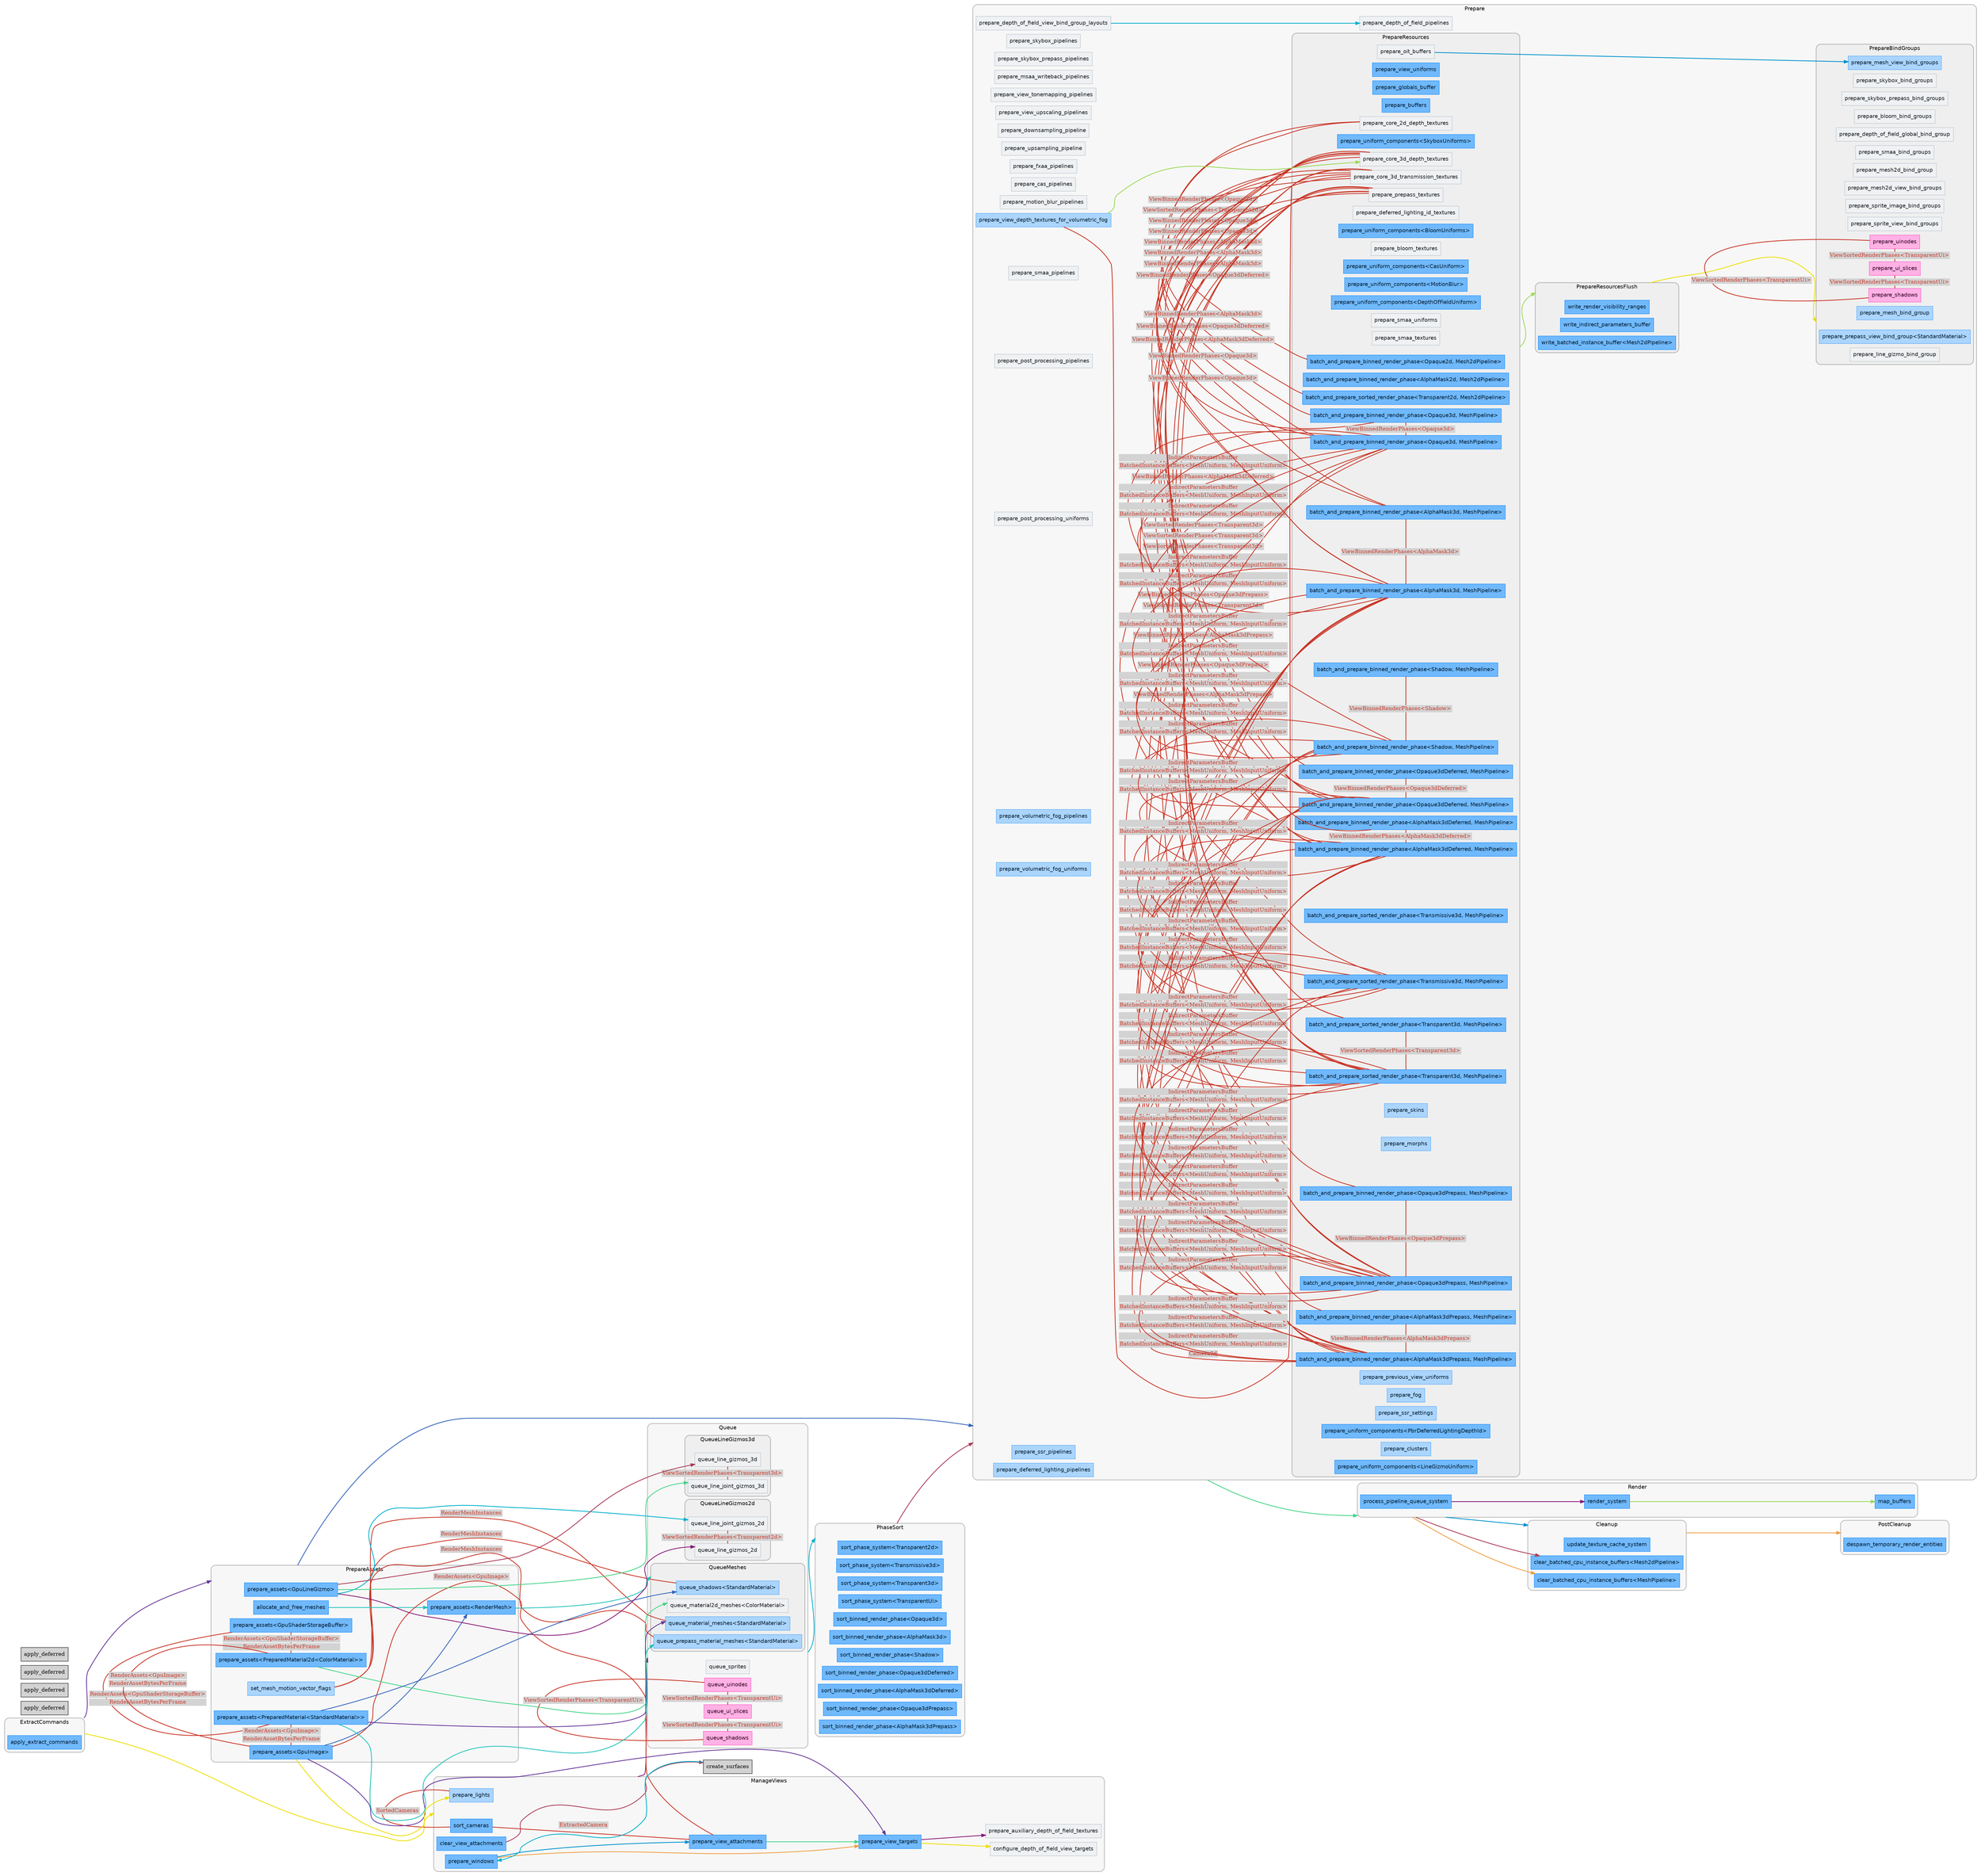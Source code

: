 digraph "" {
	"compound"="true";
	"splines"="spline";
	"rankdir"="LR";
	"bgcolor"="white";
	"fontname"="Helvetica";
	"nodesep"="0.15";
	edge ["penwidth"="2"];
	node ["shape"="box", "style"="filled"];
	subgraph "clusternode_Set(0)" {
		"style"="rounded,filled";
		"label"="ExtractCommands";
		"tooltip"="ExtractCommands";
		"fillcolor"="#00000008";
		"fontcolor"="#000000";
		"color"="#00000040";
		"penwidth"="2";
		"set_marker_node_Set(0)" ["style"="invis", "label"="", "shape"="point"]
		"node_System(0)" ["label"="apply_extract_commands", "tooltip"="bevy_render::apply_extract_commands", "fillcolor"="#70b9fc", "fontname"="Helvetica", "fontcolor"="#011a31", "color"="#0c88f9", "penwidth"="1"]
	}
	
	subgraph "clusternode_Set(1)" {
		"style"="rounded,filled";
		"label"="ManageViews";
		"tooltip"="ManageViews";
		"fillcolor"="#00000008";
		"fontcolor"="#000000";
		"color"="#00000040";
		"penwidth"="2";
		"set_marker_node_Set(1)" ["style"="invis", "label"="", "shape"="point"]
		"node_System(5)" ["label"="prepare_windows", "tooltip"="bevy_render::view::window::prepare_windows", "fillcolor"="#70b9fc", "fontname"="Helvetica", "fontcolor"="#011a31", "color"="#0c88f9", "penwidth"="1"]
		"node_System(6)" ["label"="sort_cameras", "tooltip"="bevy_render::camera::camera::sort_cameras", "fillcolor"="#70b9fc", "fontname"="Helvetica", "fontcolor"="#011a31", "color"="#0c88f9", "penwidth"="1"]
		"node_System(8)" ["label"="clear_view_attachments", "tooltip"="bevy_render::view::clear_view_attachments", "fillcolor"="#70b9fc", "fontname"="Helvetica", "fontcolor"="#011a31", "color"="#0c88f9", "penwidth"="1"]
		"node_System(9)" ["label"="prepare_view_attachments", "tooltip"="bevy_render::view::prepare_view_attachments", "fillcolor"="#70b9fc", "fontname"="Helvetica", "fontcolor"="#011a31", "color"="#0c88f9", "penwidth"="1"]
		"node_System(10)" ["label"="prepare_view_targets", "tooltip"="bevy_render::view::prepare_view_targets", "fillcolor"="#70b9fc", "fontname"="Helvetica", "fontcolor"="#011a31", "color"="#0c88f9", "penwidth"="1"]
		"node_System(48)" ["label"="configure_depth_of_field_view_targets", "tooltip"="bevy_core_pipeline::dof::configure_depth_of_field_view_targets", "fillcolor"="#eff1f3", "fontname"="Helvetica", "fontcolor"="#15191d", "color"="#b4bec7", "penwidth"="1"]
		"node_System(49)" ["label"="prepare_auxiliary_depth_of_field_textures", "tooltip"="bevy_core_pipeline::dof::prepare_auxiliary_depth_of_field_textures", "fillcolor"="#eff1f3", "fontname"="Helvetica", "fontcolor"="#15191d", "color"="#b4bec7", "penwidth"="1"]
		"node_System(124)" ["label"="prepare_lights", "tooltip"="bevy_pbr::render::light::prepare_lights", "fillcolor"="#abd5fc", "fontname"="Helvetica", "fontcolor"="#011a31", "color"="#48a3f8", "penwidth"="1"]
	}
	
	subgraph "clusternode_Set(2)" {
		"style"="rounded,filled";
		"label"="Queue";
		"tooltip"="Queue";
		"fillcolor"="#00000008";
		"fontcolor"="#000000";
		"color"="#00000040";
		"penwidth"="2";
		"set_marker_node_Set(2)" ["style"="invis", "label"="", "shape"="point"]
		subgraph "clusternode_Set(9)" {
			"style"="rounded,filled";
			"label"="QueueMeshes";
			"tooltip"="QueueMeshes";
			"fillcolor"="#00000008";
			"fontcolor"="#000000";
			"color"="#00000040";
			"penwidth"="2";
			"set_marker_node_Set(9)" ["style"="invis", "label"="", "shape"="point"]
			"node_System(68)" ["label"="queue_material2d_meshes<ColorMaterial>", "tooltip"="bevy_sprite::mesh2d::material::queue_material2d_meshes<bevy_sprite::mesh2d::color_material::ColorMaterial>", "fillcolor"="#eff1f3", "fontname"="Helvetica", "fontcolor"="#15191d", "color"="#b4bec7", "penwidth"="1"]
			"node_System(105)" ["label"="queue_material_meshes<StandardMaterial>", "tooltip"="bevy_pbr::material::queue_material_meshes<bevy_pbr::pbr_material::StandardMaterial>", "fillcolor"="#abd5fc", "fontname"="Helvetica", "fontcolor"="#011a31", "color"="#48a3f8", "penwidth"="1"]
			"node_System(106)" ["label"="queue_shadows<StandardMaterial>", "tooltip"="bevy_pbr::render::light::queue_shadows<bevy_pbr::pbr_material::StandardMaterial>", "fillcolor"="#abd5fc", "fontname"="Helvetica", "fontcolor"="#011a31", "color"="#48a3f8", "penwidth"="1"]
			"node_System(115)" ["label"="queue_prepass_material_meshes<StandardMaterial>", "tooltip"="bevy_pbr::prepass::queue_prepass_material_meshes<bevy_pbr::pbr_material::StandardMaterial>", "fillcolor"="#abd5fc", "fontname"="Helvetica", "fontcolor"="#011a31", "color"="#48a3f8", "penwidth"="1"]
		}
		
		subgraph "clusternode_Set(142)" {
			"style"="rounded,filled";
			"label"="QueueLineGizmos2d";
			"tooltip"="QueueLineGizmos2d";
			"fillcolor"="#00000008";
			"fontcolor"="#000000";
			"color"="#00000040";
			"penwidth"="2";
			"set_marker_node_Set(142)" ["style"="invis", "label"="", "shape"="point"]
			"node_System(129)" ["label"="queue_line_gizmos_2d", "tooltip"="bevy_gizmos::pipeline_2d::queue_line_gizmos_2d", "fillcolor"="#eff1f3", "fontname"="Helvetica", "fontcolor"="#15191d", "color"="#b4bec7", "penwidth"="1"]
			"node_System(130)" ["label"="queue_line_joint_gizmos_2d", "tooltip"="bevy_gizmos::pipeline_2d::queue_line_joint_gizmos_2d", "fillcolor"="#eff1f3", "fontname"="Helvetica", "fontcolor"="#15191d", "color"="#b4bec7", "penwidth"="1"]
		}
		
		subgraph "clusternode_Set(145)" {
			"style"="rounded,filled";
			"label"="QueueLineGizmos3d";
			"tooltip"="QueueLineGizmos3d";
			"fillcolor"="#00000008";
			"fontcolor"="#000000";
			"color"="#00000040";
			"penwidth"="2";
			"set_marker_node_Set(145)" ["style"="invis", "label"="", "shape"="point"]
			"node_System(131)" ["label"="queue_line_gizmos_3d", "tooltip"="bevy_gizmos::pipeline_3d::queue_line_gizmos_3d", "fillcolor"="#eff1f3", "fontname"="Helvetica", "fontcolor"="#15191d", "color"="#b4bec7", "penwidth"="1"]
			"node_System(132)" ["label"="queue_line_joint_gizmos_3d", "tooltip"="bevy_gizmos::pipeline_3d::queue_line_joint_gizmos_3d", "fillcolor"="#eff1f3", "fontname"="Helvetica", "fontcolor"="#15191d", "color"="#b4bec7", "penwidth"="1"]
		}
		
		"node_System(69)" ["label"="queue_sprites", "tooltip"="bevy_sprite::render::queue_sprites", "fillcolor"="#eff1f3", "fontname"="Helvetica", "fontcolor"="#15191d", "color"="#b4bec7", "penwidth"="1"]
		"node_System(72)" ["label"="queue_uinodes", "tooltip"="bevy_ui::render::queue_uinodes", "fillcolor"="#ffb1e5", "fontname"="Helvetica", "fontcolor"="#320021", "color"="#ff4bc2", "penwidth"="1"]
		"node_System(75)" ["label"="queue_ui_slices", "tooltip"="bevy_ui::render::ui_texture_slice_pipeline::queue_ui_slices", "fillcolor"="#ffb1e5", "fontname"="Helvetica", "fontcolor"="#320021", "color"="#ff4bc2", "penwidth"="1"]
		"node_System(77)" ["label"="queue_shadows", "tooltip"="bevy_ui::render::box_shadow::queue_shadows", "fillcolor"="#ffb1e5", "fontname"="Helvetica", "fontcolor"="#320021", "color"="#ff4bc2", "penwidth"="1"]
	}
	
	subgraph "clusternode_Set(3)" {
		"style"="rounded,filled";
		"label"="PhaseSort";
		"tooltip"="PhaseSort";
		"fillcolor"="#00000008";
		"fontcolor"="#000000";
		"color"="#00000040";
		"penwidth"="2";
		"set_marker_node_Set(3)" ["style"="invis", "label"="", "shape"="point"]
		"node_System(21)" ["label"="sort_phase_system<Transparent2d>", "tooltip"="bevy_render::render_phase::sort_phase_system<bevy_core_pipeline::core_2d::Transparent2d>", "fillcolor"="#70b9fc", "fontname"="Helvetica", "fontcolor"="#011a31", "color"="#0c88f9", "penwidth"="1"]
		"node_System(28)" ["label"="sort_phase_system<Transmissive3d>", "tooltip"="bevy_render::render_phase::sort_phase_system<bevy_core_pipeline::core_3d::Transmissive3d>", "fillcolor"="#70b9fc", "fontname"="Helvetica", "fontcolor"="#011a31", "color"="#0c88f9", "penwidth"="1"]
		"node_System(29)" ["label"="sort_phase_system<Transparent3d>", "tooltip"="bevy_render::render_phase::sort_phase_system<bevy_core_pipeline::core_3d::Transparent3d>", "fillcolor"="#70b9fc", "fontname"="Helvetica", "fontcolor"="#011a31", "color"="#0c88f9", "penwidth"="1"]
		"node_System(73)" ["label"="sort_phase_system<TransparentUi>", "tooltip"="bevy_render::render_phase::sort_phase_system<bevy_ui::render::render_pass::TransparentUi>", "fillcolor"="#70b9fc", "fontname"="Helvetica", "fontcolor"="#011a31", "color"="#0c88f9", "penwidth"="1"]
		"node_System(79)" ["label"="sort_binned_render_phase<Opaque3d>", "tooltip"="bevy_render::batching::sort_binned_render_phase<bevy_core_pipeline::core_3d::Opaque3d>", "fillcolor"="#70b9fc", "fontname"="Helvetica", "fontcolor"="#011a31", "color"="#0c88f9", "penwidth"="1"]
		"node_System(82)" ["label"="sort_binned_render_phase<AlphaMask3d>", "tooltip"="bevy_render::batching::sort_binned_render_phase<bevy_core_pipeline::core_3d::AlphaMask3d>", "fillcolor"="#70b9fc", "fontname"="Helvetica", "fontcolor"="#011a31", "color"="#0c88f9", "penwidth"="1"]
		"node_System(85)" ["label"="sort_binned_render_phase<Shadow>", "tooltip"="bevy_render::batching::sort_binned_render_phase<bevy_pbr::render::light::Shadow>", "fillcolor"="#70b9fc", "fontname"="Helvetica", "fontcolor"="#011a31", "color"="#0c88f9", "penwidth"="1"]
		"node_System(88)" ["label"="sort_binned_render_phase<Opaque3dDeferred>", "tooltip"="bevy_render::batching::sort_binned_render_phase<bevy_core_pipeline::deferred::Opaque3dDeferred>", "fillcolor"="#70b9fc", "fontname"="Helvetica", "fontcolor"="#011a31", "color"="#0c88f9", "penwidth"="1"]
		"node_System(91)" ["label"="sort_binned_render_phase<AlphaMask3dDeferred>", "tooltip"="bevy_render::batching::sort_binned_render_phase<bevy_core_pipeline::deferred::AlphaMask3dDeferred>", "fillcolor"="#70b9fc", "fontname"="Helvetica", "fontcolor"="#011a31", "color"="#0c88f9", "penwidth"="1"]
		"node_System(108)" ["label"="sort_binned_render_phase<Opaque3dPrepass>", "tooltip"="bevy_render::batching::sort_binned_render_phase<bevy_core_pipeline::prepass::Opaque3dPrepass>", "fillcolor"="#70b9fc", "fontname"="Helvetica", "fontcolor"="#011a31", "color"="#0c88f9", "penwidth"="1"]
		"node_System(111)" ["label"="sort_binned_render_phase<AlphaMask3dPrepass>", "tooltip"="bevy_render::batching::sort_binned_render_phase<bevy_core_pipeline::prepass::AlphaMask3dPrepass>", "fillcolor"="#70b9fc", "fontname"="Helvetica", "fontcolor"="#011a31", "color"="#0c88f9", "penwidth"="1"]
	}
	
	subgraph "clusternode_Set(4)" {
		"style"="rounded,filled";
		"label"="Prepare";
		"tooltip"="Prepare";
		"fillcolor"="#00000008";
		"fontcolor"="#000000";
		"color"="#00000040";
		"penwidth"="2";
		"set_marker_node_Set(4)" ["style"="invis", "label"="", "shape"="point"]
		subgraph "clusternode_Set(11)" {
			"style"="rounded,filled";
			"label"="PrepareResources";
			"tooltip"="PrepareResources";
			"fillcolor"="#00000008";
			"fontcolor"="#000000";
			"color"="#00000040";
			"penwidth"="2";
			"set_marker_node_Set(11)" ["style"="invis", "label"="", "shape"="point"]
			"node_System(11)" ["label"="prepare_view_uniforms", "tooltip"="bevy_render::view::prepare_view_uniforms", "fillcolor"="#70b9fc", "fontname"="Helvetica", "fontcolor"="#011a31", "color"="#0c88f9", "penwidth"="1"]
			"node_System(14)" ["label"="prepare_globals_buffer", "tooltip"="bevy_render::globals::prepare_globals_buffer", "fillcolor"="#70b9fc", "fontname"="Helvetica", "fontcolor"="#011a31", "color"="#0c88f9", "penwidth"="1"]
			"node_System(17)" ["label"="prepare_buffers", "tooltip"="bevy_render::gpu_readback::prepare_buffers", "fillcolor"="#70b9fc", "fontname"="Helvetica", "fontcolor"="#011a31", "color"="#0c88f9", "penwidth"="1"]
			"node_System(22)" ["label"="prepare_core_2d_depth_textures", "tooltip"="bevy_core_pipeline::core_2d::prepare_core_2d_depth_textures", "fillcolor"="#eff1f3", "fontname"="Helvetica", "fontcolor"="#15191d", "color"="#b4bec7", "penwidth"="1"]
			"node_System(23)" ["label"="prepare_uniform_components<SkyboxUniforms>", "tooltip"="bevy_render::extract_component::prepare_uniform_components<bevy_core_pipeline::skybox::SkyboxUniforms>", "fillcolor"="#70b9fc", "fontname"="Helvetica", "fontcolor"="#011a31", "color"="#0c88f9", "penwidth"="1"]
			"node_System(30)" ["label"="prepare_core_3d_depth_textures", "tooltip"="bevy_core_pipeline::core_3d::prepare_core_3d_depth_textures", "fillcolor"="#eff1f3", "fontname"="Helvetica", "fontcolor"="#15191d", "color"="#b4bec7", "penwidth"="1"]
			"node_System(31)" ["label"="prepare_core_3d_transmission_textures", "tooltip"="bevy_core_pipeline::core_3d::prepare_core_3d_transmission_textures", "fillcolor"="#eff1f3", "fontname"="Helvetica", "fontcolor"="#15191d", "color"="#b4bec7", "penwidth"="1"]
			"node_System(32)" ["label"="prepare_prepass_textures", "tooltip"="bevy_core_pipeline::core_3d::prepare_prepass_textures", "fillcolor"="#eff1f3", "fontname"="Helvetica", "fontcolor"="#15191d", "color"="#b4bec7", "penwidth"="1"]
			"node_System(33)" ["label"="prepare_deferred_lighting_id_textures", "tooltip"="bevy_core_pipeline::deferred::copy_lighting_id::prepare_deferred_lighting_id_textures", "fillcolor"="#eff1f3", "fontname"="Helvetica", "fontcolor"="#15191d", "color"="#b4bec7", "penwidth"="1"]
			"node_System(37)" ["label"="prepare_uniform_components<BloomUniforms>", "tooltip"="bevy_render::extract_component::prepare_uniform_components<bevy_core_pipeline::bloom::downsampling_pipeline::BloomUniforms>", "fillcolor"="#70b9fc", "fontname"="Helvetica", "fontcolor"="#011a31", "color"="#0c88f9", "penwidth"="1"]
			"node_System(40)" ["label"="prepare_bloom_textures", "tooltip"="bevy_core_pipeline::bloom::prepare_bloom_textures", "fillcolor"="#eff1f3", "fontname"="Helvetica", "fontcolor"="#15191d", "color"="#b4bec7", "penwidth"="1"]
			"node_System(43)" ["label"="prepare_uniform_components<CasUniform>", "tooltip"="bevy_render::extract_component::prepare_uniform_components<bevy_core_pipeline::contrast_adaptive_sharpening::CasUniform>", "fillcolor"="#70b9fc", "fontname"="Helvetica", "fontcolor"="#011a31", "color"="#0c88f9", "penwidth"="1"]
			"node_System(45)" ["label"="prepare_uniform_components<MotionBlur>", "tooltip"="bevy_render::extract_component::prepare_uniform_components<bevy_core_pipeline::motion_blur::MotionBlur>", "fillcolor"="#70b9fc", "fontname"="Helvetica", "fontcolor"="#011a31", "color"="#0c88f9", "penwidth"="1"]
			"node_System(47)" ["label"="prepare_uniform_components<DepthOfFieldUniform>", "tooltip"="bevy_render::extract_component::prepare_uniform_components<bevy_core_pipeline::dof::DepthOfFieldUniform>", "fillcolor"="#70b9fc", "fontname"="Helvetica", "fontcolor"="#011a31", "color"="#0c88f9", "penwidth"="1"]
			"node_System(54)" ["label"="prepare_smaa_uniforms", "tooltip"="bevy_core_pipeline::smaa::prepare_smaa_uniforms", "fillcolor"="#eff1f3", "fontname"="Helvetica", "fontcolor"="#15191d", "color"="#b4bec7", "penwidth"="1"]
			"node_System(55)" ["label"="prepare_smaa_textures", "tooltip"="bevy_core_pipeline::smaa::prepare_smaa_textures", "fillcolor"="#eff1f3", "fontname"="Helvetica", "fontcolor"="#15191d", "color"="#b4bec7", "penwidth"="1"]
			"node_System(59)" ["label"="prepare_oit_buffers", "tooltip"="bevy_core_pipeline::oit::prepare_oit_buffers", "fillcolor"="#eff1f3", "fontname"="Helvetica", "fontcolor"="#15191d", "color"="#b4bec7", "penwidth"="1"]
			"node_System(60)" ["label"="batch_and_prepare_binned_render_phase<Opaque2d, Mesh2dPipeline>", "tooltip"="bevy_render::batching::no_gpu_preprocessing::batch_and_prepare_binned_render_phase<bevy_core_pipeline::core_2d::Opaque2d, bevy_sprite::mesh2d::mesh::Mesh2dPipeline>", "fillcolor"="#70b9fc", "fontname"="Helvetica", "fontcolor"="#011a31", "color"="#0c88f9", "penwidth"="1"]
			"node_System(61)" ["label"="batch_and_prepare_binned_render_phase<AlphaMask2d, Mesh2dPipeline>", "tooltip"="bevy_render::batching::no_gpu_preprocessing::batch_and_prepare_binned_render_phase<bevy_core_pipeline::core_2d::AlphaMask2d, bevy_sprite::mesh2d::mesh::Mesh2dPipeline>", "fillcolor"="#70b9fc", "fontname"="Helvetica", "fontcolor"="#011a31", "color"="#0c88f9", "penwidth"="1"]
			"node_System(62)" ["label"="batch_and_prepare_sorted_render_phase<Transparent2d, Mesh2dPipeline>", "tooltip"="bevy_render::batching::no_gpu_preprocessing::batch_and_prepare_sorted_render_phase<bevy_core_pipeline::core_2d::Transparent2d, bevy_sprite::mesh2d::mesh::Mesh2dPipeline>", "fillcolor"="#70b9fc", "fontname"="Helvetica", "fontcolor"="#011a31", "color"="#0c88f9", "penwidth"="1"]
			"node_System(80)" ["label"="batch_and_prepare_binned_render_phase<Opaque3d, MeshPipeline>", "tooltip"="bevy_render::batching::no_gpu_preprocessing::batch_and_prepare_binned_render_phase<bevy_core_pipeline::core_3d::Opaque3d, bevy_pbr::render::mesh::MeshPipeline>", "fillcolor"="#70b9fc", "fontname"="Helvetica", "fontcolor"="#011a31", "color"="#0c88f9", "penwidth"="1"]
			"node_System(81)" ["label"="batch_and_prepare_binned_render_phase<Opaque3d, MeshPipeline>", "tooltip"="bevy_render::batching::gpu_preprocessing::batch_and_prepare_binned_render_phase<bevy_core_pipeline::core_3d::Opaque3d, bevy_pbr::render::mesh::MeshPipeline>", "fillcolor"="#70b9fc", "fontname"="Helvetica", "fontcolor"="#011a31", "color"="#0c88f9", "penwidth"="1"]
			"node_System(83)" ["label"="batch_and_prepare_binned_render_phase<AlphaMask3d, MeshPipeline>", "tooltip"="bevy_render::batching::no_gpu_preprocessing::batch_and_prepare_binned_render_phase<bevy_core_pipeline::core_3d::AlphaMask3d, bevy_pbr::render::mesh::MeshPipeline>", "fillcolor"="#70b9fc", "fontname"="Helvetica", "fontcolor"="#011a31", "color"="#0c88f9", "penwidth"="1"]
			"node_System(84)" ["label"="batch_and_prepare_binned_render_phase<AlphaMask3d, MeshPipeline>", "tooltip"="bevy_render::batching::gpu_preprocessing::batch_and_prepare_binned_render_phase<bevy_core_pipeline::core_3d::AlphaMask3d, bevy_pbr::render::mesh::MeshPipeline>", "fillcolor"="#70b9fc", "fontname"="Helvetica", "fontcolor"="#011a31", "color"="#0c88f9", "penwidth"="1"]
			"node_System(86)" ["label"="batch_and_prepare_binned_render_phase<Shadow, MeshPipeline>", "tooltip"="bevy_render::batching::no_gpu_preprocessing::batch_and_prepare_binned_render_phase<bevy_pbr::render::light::Shadow, bevy_pbr::render::mesh::MeshPipeline>", "fillcolor"="#70b9fc", "fontname"="Helvetica", "fontcolor"="#011a31", "color"="#0c88f9", "penwidth"="1"]
			"node_System(87)" ["label"="batch_and_prepare_binned_render_phase<Shadow, MeshPipeline>", "tooltip"="bevy_render::batching::gpu_preprocessing::batch_and_prepare_binned_render_phase<bevy_pbr::render::light::Shadow, bevy_pbr::render::mesh::MeshPipeline>", "fillcolor"="#70b9fc", "fontname"="Helvetica", "fontcolor"="#011a31", "color"="#0c88f9", "penwidth"="1"]
			"node_System(89)" ["label"="batch_and_prepare_binned_render_phase<Opaque3dDeferred, MeshPipeline>", "tooltip"="bevy_render::batching::no_gpu_preprocessing::batch_and_prepare_binned_render_phase<bevy_core_pipeline::deferred::Opaque3dDeferred, bevy_pbr::render::mesh::MeshPipeline>", "fillcolor"="#70b9fc", "fontname"="Helvetica", "fontcolor"="#011a31", "color"="#0c88f9", "penwidth"="1"]
			"node_System(90)" ["label"="batch_and_prepare_binned_render_phase<Opaque3dDeferred, MeshPipeline>", "tooltip"="bevy_render::batching::gpu_preprocessing::batch_and_prepare_binned_render_phase<bevy_core_pipeline::deferred::Opaque3dDeferred, bevy_pbr::render::mesh::MeshPipeline>", "fillcolor"="#70b9fc", "fontname"="Helvetica", "fontcolor"="#011a31", "color"="#0c88f9", "penwidth"="1"]
			"node_System(92)" ["label"="batch_and_prepare_binned_render_phase<AlphaMask3dDeferred, MeshPipeline>", "tooltip"="bevy_render::batching::no_gpu_preprocessing::batch_and_prepare_binned_render_phase<bevy_core_pipeline::deferred::AlphaMask3dDeferred, bevy_pbr::render::mesh::MeshPipeline>", "fillcolor"="#70b9fc", "fontname"="Helvetica", "fontcolor"="#011a31", "color"="#0c88f9", "penwidth"="1"]
			"node_System(93)" ["label"="batch_and_prepare_binned_render_phase<AlphaMask3dDeferred, MeshPipeline>", "tooltip"="bevy_render::batching::gpu_preprocessing::batch_and_prepare_binned_render_phase<bevy_core_pipeline::deferred::AlphaMask3dDeferred, bevy_pbr::render::mesh::MeshPipeline>", "fillcolor"="#70b9fc", "fontname"="Helvetica", "fontcolor"="#011a31", "color"="#0c88f9", "penwidth"="1"]
			"node_System(94)" ["label"="batch_and_prepare_sorted_render_phase<Transmissive3d, MeshPipeline>", "tooltip"="bevy_render::batching::no_gpu_preprocessing::batch_and_prepare_sorted_render_phase<bevy_core_pipeline::core_3d::Transmissive3d, bevy_pbr::render::mesh::MeshPipeline>", "fillcolor"="#70b9fc", "fontname"="Helvetica", "fontcolor"="#011a31", "color"="#0c88f9", "penwidth"="1"]
			"node_System(95)" ["label"="batch_and_prepare_sorted_render_phase<Transmissive3d, MeshPipeline>", "tooltip"="bevy_render::batching::gpu_preprocessing::batch_and_prepare_sorted_render_phase<bevy_core_pipeline::core_3d::Transmissive3d, bevy_pbr::render::mesh::MeshPipeline>", "fillcolor"="#70b9fc", "fontname"="Helvetica", "fontcolor"="#011a31", "color"="#0c88f9", "penwidth"="1"]
			"node_System(96)" ["label"="batch_and_prepare_sorted_render_phase<Transparent3d, MeshPipeline>", "tooltip"="bevy_render::batching::no_gpu_preprocessing::batch_and_prepare_sorted_render_phase<bevy_core_pipeline::core_3d::Transparent3d, bevy_pbr::render::mesh::MeshPipeline>", "fillcolor"="#70b9fc", "fontname"="Helvetica", "fontcolor"="#011a31", "color"="#0c88f9", "penwidth"="1"]
			"node_System(97)" ["label"="batch_and_prepare_sorted_render_phase<Transparent3d, MeshPipeline>", "tooltip"="bevy_render::batching::gpu_preprocessing::batch_and_prepare_sorted_render_phase<bevy_core_pipeline::core_3d::Transparent3d, bevy_pbr::render::mesh::MeshPipeline>", "fillcolor"="#70b9fc", "fontname"="Helvetica", "fontcolor"="#011a31", "color"="#0c88f9", "penwidth"="1"]
			"node_System(99)" ["label"="prepare_skins", "tooltip"="bevy_pbr::render::skin::prepare_skins", "fillcolor"="#abd5fc", "fontname"="Helvetica", "fontcolor"="#011a31", "color"="#48a3f8", "penwidth"="1"]
			"node_System(100)" ["label"="prepare_morphs", "tooltip"="bevy_pbr::render::morph::prepare_morphs", "fillcolor"="#abd5fc", "fontname"="Helvetica", "fontcolor"="#011a31", "color"="#48a3f8", "penwidth"="1"]
			"node_System(109)" ["label"="batch_and_prepare_binned_render_phase<Opaque3dPrepass, MeshPipeline>", "tooltip"="bevy_render::batching::no_gpu_preprocessing::batch_and_prepare_binned_render_phase<bevy_core_pipeline::prepass::Opaque3dPrepass, bevy_pbr::render::mesh::MeshPipeline>", "fillcolor"="#70b9fc", "fontname"="Helvetica", "fontcolor"="#011a31", "color"="#0c88f9", "penwidth"="1"]
			"node_System(110)" ["label"="batch_and_prepare_binned_render_phase<Opaque3dPrepass, MeshPipeline>", "tooltip"="bevy_render::batching::gpu_preprocessing::batch_and_prepare_binned_render_phase<bevy_core_pipeline::prepass::Opaque3dPrepass, bevy_pbr::render::mesh::MeshPipeline>", "fillcolor"="#70b9fc", "fontname"="Helvetica", "fontcolor"="#011a31", "color"="#0c88f9", "penwidth"="1"]
			"node_System(112)" ["label"="batch_and_prepare_binned_render_phase<AlphaMask3dPrepass, MeshPipeline>", "tooltip"="bevy_render::batching::no_gpu_preprocessing::batch_and_prepare_binned_render_phase<bevy_core_pipeline::prepass::AlphaMask3dPrepass, bevy_pbr::render::mesh::MeshPipeline>", "fillcolor"="#70b9fc", "fontname"="Helvetica", "fontcolor"="#011a31", "color"="#0c88f9", "penwidth"="1"]
			"node_System(113)" ["label"="batch_and_prepare_binned_render_phase<AlphaMask3dPrepass, MeshPipeline>", "tooltip"="bevy_render::batching::gpu_preprocessing::batch_and_prepare_binned_render_phase<bevy_core_pipeline::prepass::AlphaMask3dPrepass, bevy_pbr::render::mesh::MeshPipeline>", "fillcolor"="#70b9fc", "fontname"="Helvetica", "fontcolor"="#011a31", "color"="#0c88f9", "penwidth"="1"]
			"node_System(114)" ["label"="prepare_previous_view_uniforms", "tooltip"="bevy_pbr::prepass::prepare_previous_view_uniforms", "fillcolor"="#abd5fc", "fontname"="Helvetica", "fontcolor"="#011a31", "color"="#48a3f8", "penwidth"="1"]
			"node_System(116)" ["label"="prepare_fog", "tooltip"="bevy_pbr::render::fog::prepare_fog", "fillcolor"="#abd5fc", "fontname"="Helvetica", "fontcolor"="#011a31", "color"="#48a3f8", "penwidth"="1"]
			"node_System(121)" ["label"="prepare_ssr_settings", "tooltip"="bevy_pbr::ssr::prepare_ssr_settings", "fillcolor"="#abd5fc", "fontname"="Helvetica", "fontcolor"="#011a31", "color"="#48a3f8", "penwidth"="1"]
			"node_System(122)" ["label"="prepare_uniform_components<PbrDeferredLightingDepthId>", "tooltip"="bevy_render::extract_component::prepare_uniform_components<bevy_pbr::deferred::PbrDeferredLightingDepthId>", "fillcolor"="#70b9fc", "fontname"="Helvetica", "fontcolor"="#011a31", "color"="#0c88f9", "penwidth"="1"]
			"node_System(125)" ["label"="prepare_clusters", "tooltip"="bevy_pbr::cluster::prepare_clusters", "fillcolor"="#abd5fc", "fontname"="Helvetica", "fontcolor"="#011a31", "color"="#48a3f8", "penwidth"="1"]
			"node_System(126)" ["label"="prepare_uniform_components<LineGizmoUniform>", "tooltip"="bevy_render::extract_component::prepare_uniform_components<bevy_gizmos::LineGizmoUniform>", "fillcolor"="#70b9fc", "fontname"="Helvetica", "fontcolor"="#011a31", "color"="#0c88f9", "penwidth"="1"]
		}
		
		subgraph "clusternode_Set(12)" {
			"style"="rounded,filled";
			"label"="PrepareResourcesFlush";
			"tooltip"="PrepareResourcesFlush";
			"fillcolor"="#00000008";
			"fontcolor"="#000000";
			"color"="#00000040";
			"penwidth"="2";
			"set_marker_node_Set(12)" ["style"="invis", "label"="", "shape"="point"]
			"node_System(7)" ["label"="write_render_visibility_ranges", "tooltip"="bevy_render::view::visibility::range::write_render_visibility_ranges", "fillcolor"="#70b9fc", "fontname"="Helvetica", "fontcolor"="#011a31", "color"="#0c88f9", "penwidth"="1"]
			"node_System(15)" ["label"="write_indirect_parameters_buffer", "tooltip"="bevy_render::batching::gpu_preprocessing::write_indirect_parameters_buffer", "fillcolor"="#70b9fc", "fontname"="Helvetica", "fontcolor"="#011a31", "color"="#0c88f9", "penwidth"="1"]
			"node_System(63)" ["label"="write_batched_instance_buffer<Mesh2dPipeline>", "tooltip"="bevy_render::batching::no_gpu_preprocessing::write_batched_instance_buffer<bevy_sprite::mesh2d::mesh::Mesh2dPipeline>", "fillcolor"="#70b9fc", "fontname"="Helvetica", "fontcolor"="#011a31", "color"="#0c88f9", "penwidth"="1"]
		}
		
		subgraph "clusternode_Set(13)" {
			"style"="rounded,filled";
			"label"="PrepareBindGroups";
			"tooltip"="PrepareBindGroups";
			"fillcolor"="#00000008";
			"fontcolor"="#000000";
			"color"="#00000040";
			"penwidth"="2";
			"set_marker_node_Set(13)" ["style"="invis", "label"="", "shape"="point"]
			"node_System(26)" ["label"="prepare_skybox_bind_groups", "tooltip"="bevy_core_pipeline::skybox::prepare_skybox_bind_groups", "fillcolor"="#eff1f3", "fontname"="Helvetica", "fontcolor"="#15191d", "color"="#b4bec7", "penwidth"="1"]
			"node_System(27)" ["label"="prepare_skybox_prepass_bind_groups", "tooltip"="bevy_core_pipeline::skybox::prepass::prepare_skybox_prepass_bind_groups", "fillcolor"="#eff1f3", "fontname"="Helvetica", "fontcolor"="#15191d", "color"="#b4bec7", "penwidth"="1"]
			"node_System(41)" ["label"="prepare_bloom_bind_groups", "tooltip"="bevy_core_pipeline::bloom::prepare_bloom_bind_groups", "fillcolor"="#eff1f3", "fontname"="Helvetica", "fontcolor"="#15191d", "color"="#b4bec7", "penwidth"="1"]
			"node_System(52)" ["label"="prepare_depth_of_field_global_bind_group", "tooltip"="bevy_core_pipeline::dof::prepare_depth_of_field_global_bind_group", "fillcolor"="#eff1f3", "fontname"="Helvetica", "fontcolor"="#15191d", "color"="#b4bec7", "penwidth"="1"]
			"node_System(56)" ["label"="prepare_smaa_bind_groups", "tooltip"="bevy_core_pipeline::smaa::prepare_smaa_bind_groups", "fillcolor"="#eff1f3", "fontname"="Helvetica", "fontcolor"="#15191d", "color"="#b4bec7", "penwidth"="1"]
			"node_System(64)" ["label"="prepare_mesh2d_bind_group", "tooltip"="bevy_sprite::mesh2d::mesh::prepare_mesh2d_bind_group", "fillcolor"="#eff1f3", "fontname"="Helvetica", "fontcolor"="#15191d", "color"="#b4bec7", "penwidth"="1"]
			"node_System(65)" ["label"="prepare_mesh2d_view_bind_groups", "tooltip"="bevy_sprite::mesh2d::mesh::prepare_mesh2d_view_bind_groups", "fillcolor"="#eff1f3", "fontname"="Helvetica", "fontcolor"="#15191d", "color"="#b4bec7", "penwidth"="1"]
			"node_System(70)" ["label"="prepare_sprite_image_bind_groups", "tooltip"="bevy_sprite::render::prepare_sprite_image_bind_groups", "fillcolor"="#eff1f3", "fontname"="Helvetica", "fontcolor"="#15191d", "color"="#b4bec7", "penwidth"="1"]
			"node_System(71)" ["label"="prepare_sprite_view_bind_groups", "tooltip"="bevy_sprite::render::prepare_sprite_view_bind_groups", "fillcolor"="#eff1f3", "fontname"="Helvetica", "fontcolor"="#15191d", "color"="#b4bec7", "penwidth"="1"]
			"node_System(74)" ["label"="prepare_uinodes", "tooltip"="bevy_ui::render::prepare_uinodes", "fillcolor"="#ffb1e5", "fontname"="Helvetica", "fontcolor"="#320021", "color"="#ff4bc2", "penwidth"="1"]
			"node_System(76)" ["label"="prepare_ui_slices", "tooltip"="bevy_ui::render::ui_texture_slice_pipeline::prepare_ui_slices", "fillcolor"="#ffb1e5", "fontname"="Helvetica", "fontcolor"="#320021", "color"="#ff4bc2", "penwidth"="1"]
			"node_System(78)" ["label"="prepare_shadows", "tooltip"="bevy_ui::render::box_shadow::prepare_shadows", "fillcolor"="#ffb1e5", "fontname"="Helvetica", "fontcolor"="#320021", "color"="#ff4bc2", "penwidth"="1"]
			"node_System(101)" ["label"="prepare_mesh_bind_group", "tooltip"="bevy_pbr::render::mesh::prepare_mesh_bind_group", "fillcolor"="#abd5fc", "fontname"="Helvetica", "fontcolor"="#011a31", "color"="#48a3f8", "penwidth"="1"]
			"node_System(102)" ["label"="prepare_mesh_view_bind_groups", "tooltip"="bevy_pbr::render::mesh_view_bindings::prepare_mesh_view_bind_groups", "fillcolor"="#abd5fc", "fontname"="Helvetica", "fontcolor"="#011a31", "color"="#48a3f8", "penwidth"="1"]
			"node_System(107)" ["label"="prepare_prepass_view_bind_group<StandardMaterial>", "tooltip"="bevy_pbr::prepass::prepare_prepass_view_bind_group<bevy_pbr::pbr_material::StandardMaterial>", "fillcolor"="#abd5fc", "fontname"="Helvetica", "fontcolor"="#011a31", "color"="#48a3f8", "penwidth"="1"]
			"node_System(128)" ["label"="prepare_line_gizmo_bind_group", "tooltip"="bevy_gizmos::prepare_line_gizmo_bind_group", "fillcolor"="#eff1f3", "fontname"="Helvetica", "fontcolor"="#15191d", "color"="#b4bec7", "penwidth"="1"]
		}
		
		"node_System(24)" ["label"="prepare_skybox_pipelines", "tooltip"="bevy_core_pipeline::skybox::prepare_skybox_pipelines", "fillcolor"="#eff1f3", "fontname"="Helvetica", "fontcolor"="#15191d", "color"="#b4bec7", "penwidth"="1"]
		"node_System(25)" ["label"="prepare_skybox_prepass_pipelines", "tooltip"="bevy_core_pipeline::skybox::prepass::prepare_skybox_prepass_pipelines", "fillcolor"="#eff1f3", "fontname"="Helvetica", "fontcolor"="#15191d", "color"="#b4bec7", "penwidth"="1"]
		"node_System(34)" ["label"="prepare_msaa_writeback_pipelines", "tooltip"="bevy_core_pipeline::msaa_writeback::prepare_msaa_writeback_pipelines", "fillcolor"="#eff1f3", "fontname"="Helvetica", "fontcolor"="#15191d", "color"="#b4bec7", "penwidth"="1"]
		"node_System(35)" ["label"="prepare_view_tonemapping_pipelines", "tooltip"="bevy_core_pipeline::tonemapping::prepare_view_tonemapping_pipelines", "fillcolor"="#eff1f3", "fontname"="Helvetica", "fontcolor"="#15191d", "color"="#b4bec7", "penwidth"="1"]
		"node_System(36)" ["label"="prepare_view_upscaling_pipelines", "tooltip"="bevy_core_pipeline::upscaling::prepare_view_upscaling_pipelines", "fillcolor"="#eff1f3", "fontname"="Helvetica", "fontcolor"="#15191d", "color"="#b4bec7", "penwidth"="1"]
		"node_System(38)" ["label"="prepare_downsampling_pipeline", "tooltip"="bevy_core_pipeline::bloom::downsampling_pipeline::prepare_downsampling_pipeline", "fillcolor"="#eff1f3", "fontname"="Helvetica", "fontcolor"="#15191d", "color"="#b4bec7", "penwidth"="1"]
		"node_System(39)" ["label"="prepare_upsampling_pipeline", "tooltip"="bevy_core_pipeline::bloom::upsampling_pipeline::prepare_upsampling_pipeline", "fillcolor"="#eff1f3", "fontname"="Helvetica", "fontcolor"="#15191d", "color"="#b4bec7", "penwidth"="1"]
		"node_System(42)" ["label"="prepare_fxaa_pipelines", "tooltip"="bevy_core_pipeline::fxaa::prepare_fxaa_pipelines", "fillcolor"="#eff1f3", "fontname"="Helvetica", "fontcolor"="#15191d", "color"="#b4bec7", "penwidth"="1"]
		"node_System(44)" ["label"="prepare_cas_pipelines", "tooltip"="bevy_core_pipeline::contrast_adaptive_sharpening::prepare_cas_pipelines", "fillcolor"="#eff1f3", "fontname"="Helvetica", "fontcolor"="#15191d", "color"="#b4bec7", "penwidth"="1"]
		"node_System(46)" ["label"="prepare_motion_blur_pipelines", "tooltip"="bevy_core_pipeline::motion_blur::pipeline::prepare_motion_blur_pipelines", "fillcolor"="#eff1f3", "fontname"="Helvetica", "fontcolor"="#15191d", "color"="#b4bec7", "penwidth"="1"]
		"node_System(50)" ["label"="prepare_depth_of_field_view_bind_group_layouts", "tooltip"="bevy_core_pipeline::dof::prepare_depth_of_field_view_bind_group_layouts", "fillcolor"="#eff1f3", "fontname"="Helvetica", "fontcolor"="#15191d", "color"="#b4bec7", "penwidth"="1"]
		"node_System(51)" ["label"="prepare_depth_of_field_pipelines", "tooltip"="bevy_core_pipeline::dof::prepare_depth_of_field_pipelines", "fillcolor"="#eff1f3", "fontname"="Helvetica", "fontcolor"="#15191d", "color"="#b4bec7", "penwidth"="1"]
		"node_System(53)" ["label"="prepare_smaa_pipelines", "tooltip"="bevy_core_pipeline::smaa::prepare_smaa_pipelines", "fillcolor"="#eff1f3", "fontname"="Helvetica", "fontcolor"="#15191d", "color"="#b4bec7", "penwidth"="1"]
		"node_System(57)" ["label"="prepare_post_processing_pipelines", "tooltip"="bevy_core_pipeline::post_process::prepare_post_processing_pipelines", "fillcolor"="#eff1f3", "fontname"="Helvetica", "fontcolor"="#15191d", "color"="#b4bec7", "penwidth"="1"]
		"node_System(58)" ["label"="prepare_post_processing_uniforms", "tooltip"="bevy_core_pipeline::post_process::prepare_post_processing_uniforms", "fillcolor"="#eff1f3", "fontname"="Helvetica", "fontcolor"="#15191d", "color"="#b4bec7", "penwidth"="1"]
		"node_System(117)" ["label"="prepare_volumetric_fog_pipelines", "tooltip"="bevy_pbr::volumetric_fog::render::prepare_volumetric_fog_pipelines", "fillcolor"="#abd5fc", "fontname"="Helvetica", "fontcolor"="#011a31", "color"="#48a3f8", "penwidth"="1"]
		"node_System(118)" ["label"="prepare_volumetric_fog_uniforms", "tooltip"="bevy_pbr::volumetric_fog::render::prepare_volumetric_fog_uniforms", "fillcolor"="#abd5fc", "fontname"="Helvetica", "fontcolor"="#011a31", "color"="#48a3f8", "penwidth"="1"]
		"node_System(119)" ["label"="prepare_view_depth_textures_for_volumetric_fog", "tooltip"="bevy_pbr::volumetric_fog::render::prepare_view_depth_textures_for_volumetric_fog", "fillcolor"="#abd5fc", "fontname"="Helvetica", "fontcolor"="#011a31", "color"="#48a3f8", "penwidth"="1"]
		"node_System(120)" ["label"="prepare_ssr_pipelines", "tooltip"="bevy_pbr::ssr::prepare_ssr_pipelines", "fillcolor"="#abd5fc", "fontname"="Helvetica", "fontcolor"="#011a31", "color"="#48a3f8", "penwidth"="1"]
		"node_System(123)" ["label"="prepare_deferred_lighting_pipelines", "tooltip"="bevy_pbr::deferred::prepare_deferred_lighting_pipelines", "fillcolor"="#abd5fc", "fontname"="Helvetica", "fontcolor"="#011a31", "color"="#48a3f8", "penwidth"="1"]
	}
	
	subgraph "clusternode_Set(5)" {
		"style"="rounded,filled";
		"label"="Render";
		"tooltip"="Render";
		"fillcolor"="#00000008";
		"fontcolor"="#000000";
		"color"="#00000040";
		"penwidth"="2";
		"set_marker_node_Set(5)" ["style"="invis", "label"="", "shape"="point"]
		"node_System(1)" ["label"="process_pipeline_queue_system", "tooltip"="bevy_render::render_resource::pipeline_cache::PipelineCache::process_pipeline_queue_system", "fillcolor"="#70b9fc", "fontname"="Helvetica", "fontcolor"="#011a31", "color"="#0c88f9", "penwidth"="1"]
		"node_System(2)" ["label"="render_system", "tooltip"="bevy_render::renderer::render_system", "fillcolor"="#70b9fc", "fontname"="Helvetica", "fontcolor"="#011a31", "color"="#0c88f9", "penwidth"="1"]
		"node_System(18)" ["label"="map_buffers", "tooltip"="bevy_render::gpu_readback::map_buffers", "fillcolor"="#70b9fc", "fontname"="Helvetica", "fontcolor"="#011a31", "color"="#0c88f9", "penwidth"="1"]
	}
	
	subgraph "clusternode_Set(6)" {
		"style"="rounded,filled";
		"label"="Cleanup";
		"tooltip"="Cleanup";
		"fillcolor"="#00000008";
		"fontcolor"="#000000";
		"color"="#00000040";
		"penwidth"="2";
		"set_marker_node_Set(6)" ["style"="invis", "label"="", "shape"="point"]
		"node_System(20)" ["label"="update_texture_cache_system", "tooltip"="bevy_render::texture::texture_cache::update_texture_cache_system", "fillcolor"="#70b9fc", "fontname"="Helvetica", "fontcolor"="#011a31", "color"="#0c88f9", "penwidth"="1"]
		"node_System(66)" ["label"="clear_batched_cpu_instance_buffers<Mesh2dPipeline>", "tooltip"="bevy_render::batching::no_gpu_preprocessing::clear_batched_cpu_instance_buffers<bevy_sprite::mesh2d::mesh::Mesh2dPipeline>", "fillcolor"="#70b9fc", "fontname"="Helvetica", "fontcolor"="#011a31", "color"="#0c88f9", "penwidth"="1"]
		"node_System(103)" ["label"="clear_batched_cpu_instance_buffers<MeshPipeline>", "tooltip"="bevy_render::batching::no_gpu_preprocessing::clear_batched_cpu_instance_buffers<bevy_pbr::render::mesh::MeshPipeline>", "fillcolor"="#70b9fc", "fontname"="Helvetica", "fontcolor"="#011a31", "color"="#0c88f9", "penwidth"="1"]
	}
	
	subgraph "clusternode_Set(7)" {
		"style"="rounded,filled";
		"label"="PostCleanup";
		"tooltip"="PostCleanup";
		"fillcolor"="#00000008";
		"fontcolor"="#000000";
		"color"="#00000040";
		"penwidth"="2";
		"set_marker_node_Set(7)" ["style"="invis", "label"="", "shape"="point"]
		"node_System(3)" ["label"="despawn_temporary_render_entities", "tooltip"="bevy_render::sync_world::despawn_temporary_render_entities", "fillcolor"="#70b9fc", "fontname"="Helvetica", "fontcolor"="#011a31", "color"="#0c88f9", "penwidth"="1"]
	}
	
	subgraph "clusternode_Set(8)" {
		"style"="rounded,filled";
		"label"="PrepareAssets";
		"tooltip"="PrepareAssets";
		"fillcolor"="#00000008";
		"fontcolor"="#000000";
		"color"="#00000040";
		"penwidth"="2";
		"set_marker_node_Set(8)" ["style"="invis", "label"="", "shape"="point"]
		"node_System(12)" ["label"="prepare_assets<RenderMesh>", "tooltip"="bevy_render::render_asset::prepare_assets<bevy_render::mesh::RenderMesh>", "fillcolor"="#70b9fc", "fontname"="Helvetica", "fontcolor"="#011a31", "color"="#0c88f9", "penwidth"="1"]
		"node_System(13)" ["label"="allocate_and_free_meshes", "tooltip"="bevy_render::mesh::allocator::allocate_and_free_meshes", "fillcolor"="#70b9fc", "fontname"="Helvetica", "fontcolor"="#011a31", "color"="#0c88f9", "penwidth"="1"]
		"node_System(16)" ["label"="prepare_assets<GpuShaderStorageBuffer>", "tooltip"="bevy_render::render_asset::prepare_assets<bevy_render::storage::GpuShaderStorageBuffer>", "fillcolor"="#70b9fc", "fontname"="Helvetica", "fontcolor"="#011a31", "color"="#0c88f9", "penwidth"="1"]
		"node_System(19)" ["label"="prepare_assets<GpuImage>", "tooltip"="bevy_render::render_asset::prepare_assets<bevy_render::texture::gpu_image::GpuImage>", "fillcolor"="#70b9fc", "fontname"="Helvetica", "fontcolor"="#011a31", "color"="#0c88f9", "penwidth"="1"]
		"node_System(67)" ["label"="prepare_assets<PreparedMaterial2d<ColorMaterial>>", "tooltip"="bevy_render::render_asset::prepare_assets<bevy_sprite::mesh2d::material::PreparedMaterial2d<bevy_sprite::mesh2d::color_material::ColorMaterial>>", "fillcolor"="#70b9fc", "fontname"="Helvetica", "fontcolor"="#011a31", "color"="#0c88f9", "penwidth"="1"]
		"node_System(98)" ["label"="set_mesh_motion_vector_flags", "tooltip"="bevy_pbr::render::mesh::set_mesh_motion_vector_flags", "fillcolor"="#abd5fc", "fontname"="Helvetica", "fontcolor"="#011a31", "color"="#48a3f8", "penwidth"="1"]
		"node_System(104)" ["label"="prepare_assets<PreparedMaterial<StandardMaterial>>", "tooltip"="bevy_render::render_asset::prepare_assets<bevy_pbr::material::PreparedMaterial<bevy_pbr::pbr_material::StandardMaterial>>", "fillcolor"="#70b9fc", "fontname"="Helvetica", "fontcolor"="#011a31", "color"="#0c88f9", "penwidth"="1"]
		"node_System(127)" ["label"="prepare_assets<GpuLineGizmo>", "tooltip"="bevy_render::render_asset::prepare_assets<bevy_gizmos::GpuLineGizmo>", "fillcolor"="#70b9fc", "fontname"="Helvetica", "fontcolor"="#011a31", "color"="#0c88f9", "penwidth"="1"]
	}
	
	"node_System(4)" ["label"="create_surfaces", "tooltip"="bevy_render::view::window::create_surfaces"]
	"node_System(133)" ["label"="apply_deferred", "tooltip"="bevy_ecs::schedule::executor::apply_deferred"]
	"node_System(134)" ["label"="apply_deferred", "tooltip"="bevy_ecs::schedule::executor::apply_deferred"]
	"node_System(135)" ["label"="apply_deferred", "tooltip"="bevy_ecs::schedule::executor::apply_deferred"]
	"node_System(136)" ["label"="apply_deferred", "tooltip"="bevy_ecs::schedule::executor::apply_deferred"]
	"set_marker_node_Set(0)" -> "set_marker_node_Set(1)" ["lhead"="clusternode_Set(1)", "ltail"="clusternode_Set(0)", "tooltip"="ExtractCommands → ManageViews", "color"="#eede00"]
	"set_marker_node_Set(1)" -> "set_marker_node_Set(2)" ["lhead"="clusternode_Set(2)", "ltail"="clusternode_Set(1)", "tooltip"="ManageViews → Queue", "color"="#881877"]
	"set_marker_node_Set(2)" -> "set_marker_node_Set(3)" ["lhead"="clusternode_Set(3)", "ltail"="clusternode_Set(2)", "tooltip"="Queue → PhaseSort", "color"="#00b0cc"]
	"set_marker_node_Set(3)" -> "set_marker_node_Set(4)" ["lhead"="clusternode_Set(4)", "ltail"="clusternode_Set(3)", "tooltip"="PhaseSort → Prepare", "color"="#aa3a55"]
	"set_marker_node_Set(4)" -> "set_marker_node_Set(5)" ["lhead"="clusternode_Set(5)", "ltail"="clusternode_Set(4)", "tooltip"="Prepare → Render", "color"="#44d488"]
	"set_marker_node_Set(5)" -> "set_marker_node_Set(6)" ["lhead"="clusternode_Set(6)", "ltail"="clusternode_Set(5)", "tooltip"="Render → Cleanup", "color"="#0090cc"]
	"set_marker_node_Set(6)" -> "set_marker_node_Set(7)" ["lhead"="clusternode_Set(7)", "ltail"="clusternode_Set(6)", "tooltip"="Cleanup → PostCleanup", "color"="#ee9e44"]
	"set_marker_node_Set(0)" -> "set_marker_node_Set(8)" ["lhead"="clusternode_Set(8)", "ltail"="clusternode_Set(0)", "tooltip"="ExtractCommands → PrepareAssets", "color"="#663699"]
	"set_marker_node_Set(8)" -> "set_marker_node_Set(4)" ["lhead"="clusternode_Set(4)", "ltail"="clusternode_Set(8)", "tooltip"="PrepareAssets → Prepare", "color"="#3363bb"]
	"node_System(12)" -> "set_marker_node_Set(9)" ["lhead"="clusternode_Set(9)", "ltail"="", "tooltip"="SystemTypeSet(fn bevy_ecs::system::function_system::FunctionSystem<fn(bevy_ecs::change_detection::ResMut<bevy_render::render_asset::ExtractedAssets<bevy_render::mesh::RenderMesh>>, bevy_ecs::change_detection::ResMut<bevy_render::render_asset::RenderAssets<bevy_render::mesh::RenderMesh>>, bevy_ecs::change_detection::ResMut<bevy_render::render_asset::PrepareNextFrameAssets<bevy_render::mesh::RenderMesh>>, bevy_ecs::system::system_param::StaticSystemParam<(bevy_ecs::change_detection::Res<bevy_render::render_asset::RenderAssets<bevy_render::texture::gpu_image::GpuImage>>, bevy_ecs::change_detection::ResMut<bevy_mesh::vertex::MeshVertexBufferLayouts>)>, bevy_ecs::change_detection::ResMut<bevy_render::render_asset::RenderAssetBytesPerFrame>), bevy_render::render_asset::prepare_assets<bevy_render::mesh::RenderMesh>>()) → QueueMeshes", "color"="#22c2bb"]
	"set_marker_node_Set(11)" -> "set_marker_node_Set(12)" ["lhead"="clusternode_Set(12)", "ltail"="clusternode_Set(11)", "tooltip"="PrepareResources → PrepareResourcesFlush", "color"="#99d955"]
	"set_marker_node_Set(12)" -> "set_marker_node_Set(13)" ["lhead"="clusternode_Set(13)", "ltail"="clusternode_Set(12)", "tooltip"="PrepareResourcesFlush → PrepareBindGroups", "color"="#eede00"]
	"node_System(1)" -> "node_System(2)" ["lhead"="", "ltail"="", "tooltip"="process_pipeline_queue_system → SystemTypeSet(fn bevy_ecs::system::exclusive_function_system::ExclusiveFunctionSystem<fn(&mut bevy_ecs::system::function_system::SystemState<bevy_ecs::system::query::Query<bevy_ecs::entity::Entity, bevy_ecs::query::filter::With<bevy_render::view::ViewTarget>>>), bevy_render::renderer::render_system>())", "color"="#881877"]
	"node_System(4)" -> "node_System(5)" ["lhead"="", "ltail"="", "tooltip"="create_surfaces → SystemTypeSet(fn bevy_ecs::system::function_system::FunctionSystem<fn(bevy_ecs::change_detection::ResMut<bevy_render::view::window::ExtractedWindows>, bevy_ecs::change_detection::ResMut<bevy_render::view::window::WindowSurfaces>, bevy_ecs::change_detection::Res<bevy_render::renderer::render_device::RenderDevice>, bevy_ecs::change_detection::Res<bevy_render::renderer::RenderInstance>), bevy_render::view::window::prepare_windows>())", "color"="#00b0cc"]
	"node_System(8)" -> "node_System(4)" ["lhead"="", "ltail"="", "tooltip"="clear_view_attachments → SystemTypeSet(fn bevy_ecs::system::function_system::FunctionSystem<fn(bevy_ecs::change_detection::Res<bevy_render::view::window::ExtractedWindows>, bevy_ecs::change_detection::ResMut<bevy_render::view::window::WindowSurfaces>, bevy_ecs::change_detection::Res<bevy_render::renderer::RenderInstance>, bevy_ecs::change_detection::Res<bevy_render::renderer::RenderAdapter>, bevy_ecs::change_detection::Res<bevy_render::renderer::render_device::RenderDevice>), bevy_render::view::window::create_surfaces>())", "color"="#aa3a55"]
	"node_System(9)" -> "node_System(10)" ["lhead"="", "ltail"="", "tooltip"="prepare_view_attachments → SystemTypeSet(fn bevy_ecs::system::function_system::FunctionSystem<fn(bevy_ecs::system::commands::Commands, bevy_ecs::change_detection::Res<bevy_render::camera::clear_color::ClearColor>, bevy_ecs::change_detection::Res<bevy_render::renderer::render_device::RenderDevice>, bevy_ecs::change_detection::ResMut<bevy_render::texture::texture_cache::TextureCache>, bevy_ecs::system::query::Query<(bevy_ecs::entity::Entity, &bevy_render::camera::camera::ExtractedCamera, &bevy_render::view::ExtractedView, &bevy_render::camera::camera::CameraMainTextureUsages, &bevy_render::view::Msaa)>, bevy_ecs::change_detection::Res<bevy_render::view::ViewTargetAttachments>), bevy_render::view::prepare_view_targets>())", "color"="#44d488"]
	"node_System(5)" -> "node_System(9)" ["lhead"="", "ltail"="", "tooltip"="SystemTypeSet(fn bevy_ecs::system::function_system::FunctionSystem<fn(bevy_ecs::change_detection::ResMut<bevy_render::view::window::ExtractedWindows>, bevy_ecs::change_detection::ResMut<bevy_render::view::window::WindowSurfaces>, bevy_ecs::change_detection::Res<bevy_render::renderer::render_device::RenderDevice>, bevy_ecs::change_detection::Res<bevy_render::renderer::RenderInstance>), bevy_render::view::window::prepare_windows>()) → prepare_view_attachments", "color"="#0090cc"]
	"node_System(5)" -> "node_System(10)" ["lhead"="", "ltail"="", "tooltip"="SystemTypeSet(fn bevy_ecs::system::function_system::FunctionSystem<fn(bevy_ecs::change_detection::ResMut<bevy_render::view::window::ExtractedWindows>, bevy_ecs::change_detection::ResMut<bevy_render::view::window::WindowSurfaces>, bevy_ecs::change_detection::Res<bevy_render::renderer::render_device::RenderDevice>, bevy_ecs::change_detection::Res<bevy_render::renderer::RenderInstance>), bevy_render::view::window::prepare_windows>()) → prepare_view_targets", "color"="#ee9e44"]
	"node_System(19)" -> "node_System(10)" ["lhead"="", "ltail"="", "tooltip"="SystemTypeSet(fn bevy_ecs::system::function_system::FunctionSystem<fn(bevy_ecs::change_detection::ResMut<bevy_render::render_asset::ExtractedAssets<bevy_render::texture::gpu_image::GpuImage>>, bevy_ecs::change_detection::ResMut<bevy_render::render_asset::RenderAssets<bevy_render::texture::gpu_image::GpuImage>>, bevy_ecs::change_detection::ResMut<bevy_render::render_asset::PrepareNextFrameAssets<bevy_render::texture::gpu_image::GpuImage>>, bevy_ecs::system::system_param::StaticSystemParam<(bevy_ecs::change_detection::Res<bevy_render::renderer::render_device::RenderDevice>, bevy_ecs::change_detection::Res<bevy_render::renderer::RenderQueue>, bevy_ecs::change_detection::Res<bevy_render::render_resource::texture::DefaultImageSampler>)>, bevy_ecs::change_detection::ResMut<bevy_render::render_asset::RenderAssetBytesPerFrame>), bevy_render::render_asset::prepare_assets<bevy_render::texture::gpu_image::GpuImage>>()) → prepare_view_targets", "color"="#663699"]
	"node_System(19)" -> "node_System(12)" ["lhead"="", "ltail"="", "tooltip"="SystemTypeSet(fn bevy_ecs::system::function_system::FunctionSystem<fn(bevy_ecs::change_detection::ResMut<bevy_render::render_asset::ExtractedAssets<bevy_render::texture::gpu_image::GpuImage>>, bevy_ecs::change_detection::ResMut<bevy_render::render_asset::RenderAssets<bevy_render::texture::gpu_image::GpuImage>>, bevy_ecs::change_detection::ResMut<bevy_render::render_asset::PrepareNextFrameAssets<bevy_render::texture::gpu_image::GpuImage>>, bevy_ecs::system::system_param::StaticSystemParam<(bevy_ecs::change_detection::Res<bevy_render::renderer::render_device::RenderDevice>, bevy_ecs::change_detection::Res<bevy_render::renderer::RenderQueue>, bevy_ecs::change_detection::Res<bevy_render::render_resource::texture::DefaultImageSampler>)>, bevy_ecs::change_detection::ResMut<bevy_render::render_asset::RenderAssetBytesPerFrame>), bevy_render::render_asset::prepare_assets<bevy_render::texture::gpu_image::GpuImage>>()) → prepare_assets<RenderMesh>", "color"="#3363bb"]
	"node_System(13)" -> "node_System(12)" ["lhead"="", "ltail"="", "tooltip"="allocate_and_free_meshes → SystemTypeSet(fn bevy_ecs::system::function_system::FunctionSystem<fn(bevy_ecs::change_detection::ResMut<bevy_render::render_asset::ExtractedAssets<bevy_render::mesh::RenderMesh>>, bevy_ecs::change_detection::ResMut<bevy_render::render_asset::RenderAssets<bevy_render::mesh::RenderMesh>>, bevy_ecs::change_detection::ResMut<bevy_render::render_asset::PrepareNextFrameAssets<bevy_render::mesh::RenderMesh>>, bevy_ecs::system::system_param::StaticSystemParam<(bevy_ecs::change_detection::Res<bevy_render::render_asset::RenderAssets<bevy_render::texture::gpu_image::GpuImage>>, bevy_ecs::change_detection::ResMut<bevy_mesh::vertex::MeshVertexBufferLayouts>)>, bevy_ecs::change_detection::ResMut<bevy_render::render_asset::RenderAssetBytesPerFrame>), bevy_render::render_asset::prepare_assets<bevy_render::mesh::RenderMesh>>())", "color"="#22c2bb"]
	"node_System(2)" -> "node_System(18)" ["lhead"="", "ltail"="", "tooltip"="SystemTypeSet(fn bevy_ecs::system::exclusive_function_system::ExclusiveFunctionSystem<fn(&mut bevy_ecs::system::function_system::SystemState<bevy_ecs::system::query::Query<bevy_ecs::entity::Entity, bevy_ecs::query::filter::With<bevy_render::view::ViewTarget>>>), bevy_render::renderer::render_system>()) → map_buffers", "color"="#99d955"]
	"node_System(10)" -> "node_System(48)" ["lhead"="", "ltail"="", "tooltip"="SystemTypeSet(fn bevy_ecs::system::function_system::FunctionSystem<fn(bevy_ecs::system::commands::Commands, bevy_ecs::change_detection::Res<bevy_render::camera::clear_color::ClearColor>, bevy_ecs::change_detection::Res<bevy_render::renderer::render_device::RenderDevice>, bevy_ecs::change_detection::ResMut<bevy_render::texture::texture_cache::TextureCache>, bevy_ecs::system::query::Query<(bevy_ecs::entity::Entity, &bevy_render::camera::camera::ExtractedCamera, &bevy_render::view::ExtractedView, &bevy_render::camera::camera::CameraMainTextureUsages, &bevy_render::view::Msaa)>, bevy_ecs::change_detection::Res<bevy_render::view::ViewTargetAttachments>), bevy_render::view::prepare_view_targets>()) → configure_depth_of_field_view_targets", "color"="#eede00"]
	"node_System(10)" -> "node_System(49)" ["lhead"="", "ltail"="", "tooltip"="SystemTypeSet(fn bevy_ecs::system::function_system::FunctionSystem<fn(bevy_ecs::system::commands::Commands, bevy_ecs::change_detection::Res<bevy_render::camera::clear_color::ClearColor>, bevy_ecs::change_detection::Res<bevy_render::renderer::render_device::RenderDevice>, bevy_ecs::change_detection::ResMut<bevy_render::texture::texture_cache::TextureCache>, bevy_ecs::system::query::Query<(bevy_ecs::entity::Entity, &bevy_render::camera::camera::ExtractedCamera, &bevy_render::view::ExtractedView, &bevy_render::camera::camera::CameraMainTextureUsages, &bevy_render::view::Msaa)>, bevy_ecs::change_detection::Res<bevy_render::view::ViewTargetAttachments>), bevy_render::view::prepare_view_targets>()) → prepare_auxiliary_depth_of_field_textures", "color"="#881877"]
	"node_System(50)" -> "node_System(51)" ["lhead"="", "ltail"="", "tooltip"="prepare_depth_of_field_view_bind_group_layouts → prepare_depth_of_field_pipelines", "color"="#00b0cc"]
	"set_marker_node_Set(5)" -> "node_System(66)" ["lhead"="", "ltail"="clusternode_Set(5)", "tooltip"="Render → clear_batched_cpu_instance_buffers<Mesh2dPipeline>", "color"="#aa3a55"]
	"node_System(67)" -> "node_System(68)" ["lhead"="", "ltail"="", "tooltip"="SystemTypeSet(fn bevy_ecs::system::function_system::FunctionSystem<fn(bevy_ecs::change_detection::ResMut<bevy_render::render_asset::ExtractedAssets<bevy_sprite::mesh2d::material::PreparedMaterial2d<bevy_sprite::mesh2d::color_material::ColorMaterial>>>, bevy_ecs::change_detection::ResMut<bevy_render::render_asset::RenderAssets<bevy_sprite::mesh2d::material::PreparedMaterial2d<bevy_sprite::mesh2d::color_material::ColorMaterial>>>, bevy_ecs::change_detection::ResMut<bevy_render::render_asset::PrepareNextFrameAssets<bevy_sprite::mesh2d::material::PreparedMaterial2d<bevy_sprite::mesh2d::color_material::ColorMaterial>>>, bevy_ecs::system::system_param::StaticSystemParam<(bevy_ecs::change_detection::Res<bevy_render::renderer::render_device::RenderDevice>, bevy_ecs::change_detection::Res<bevy_sprite::mesh2d::material::Material2dPipeline<bevy_sprite::mesh2d::color_material::ColorMaterial>>, (bevy_ecs::change_detection::Res<bevy_render::render_asset::RenderAssets<bevy_render::texture::gpu_image::GpuImage>>, bevy_ecs::change_detection::Res<bevy_render::texture::fallback_image::FallbackImage>, bevy_ecs::change_detection::Res<bevy_render::render_asset::RenderAssets<bevy_render::storage::GpuShaderStorageBuffer>>))>, bevy_ecs::change_detection::ResMut<bevy_render::render_asset::RenderAssetBytesPerFrame>), bevy_render::render_asset::prepare_assets<bevy_sprite::mesh2d::material::PreparedMaterial2d<bevy_sprite::mesh2d::color_material::ColorMaterial>>>()) → queue_material2d_meshes<ColorMaterial>", "color"="#44d488"]
	"node_System(59)" -> "node_System(102)" ["lhead"="", "ltail"="", "tooltip"="SystemTypeSet(fn bevy_ecs::system::function_system::FunctionSystem<fn(bevy_ecs::system::commands::Commands, bevy_ecs::change_detection::Res<bevy_render::renderer::render_device::RenderDevice>, bevy_ecs::change_detection::Res<bevy_render::renderer::RenderQueue>, bevy_ecs::system::query::Query<(&bevy_render::camera::camera::ExtractedCamera, &bevy_core_pipeline::oit::OrderIndependentTransparencySettings), (bevy_ecs::query::filter::Changed<bevy_render::camera::camera::ExtractedCamera>, bevy_ecs::query::filter::Changed<bevy_core_pipeline::oit::OrderIndependentTransparencySettings>)>, bevy_ecs::system::query::Query<(bevy_ecs::entity::Entity, &bevy_core_pipeline::oit::OrderIndependentTransparencySettings)>, bevy_ecs::change_detection::ResMut<bevy_core_pipeline::oit::OitBuffers>), bevy_core_pipeline::oit::prepare_oit_buffers>()) → prepare_mesh_view_bind_groups", "color"="#0090cc"]
	"set_marker_node_Set(5)" -> "node_System(103)" ["lhead"="", "ltail"="clusternode_Set(5)", "tooltip"="Render → clear_batched_cpu_instance_buffers<MeshPipeline>", "color"="#ee9e44"]
	"node_System(104)" -> "node_System(105)" ["lhead"="", "ltail"="", "tooltip"="SystemTypeSet(fn bevy_ecs::system::function_system::FunctionSystem<fn(bevy_ecs::change_detection::ResMut<bevy_render::render_asset::ExtractedAssets<bevy_pbr::material::PreparedMaterial<bevy_pbr::pbr_material::StandardMaterial>>>, bevy_ecs::change_detection::ResMut<bevy_render::render_asset::RenderAssets<bevy_pbr::material::PreparedMaterial<bevy_pbr::pbr_material::StandardMaterial>>>, bevy_ecs::change_detection::ResMut<bevy_render::render_asset::PrepareNextFrameAssets<bevy_pbr::material::PreparedMaterial<bevy_pbr::pbr_material::StandardMaterial>>>, bevy_ecs::system::system_param::StaticSystemParam<(bevy_ecs::change_detection::Res<bevy_render::renderer::render_device::RenderDevice>, bevy_ecs::change_detection::Res<bevy_pbr::material::MaterialPipeline<bevy_pbr::pbr_material::StandardMaterial>>, bevy_ecs::change_detection::Res<bevy_pbr::material::DefaultOpaqueRendererMethod>, (bevy_ecs::change_detection::Res<bevy_render::render_asset::RenderAssets<bevy_render::texture::gpu_image::GpuImage>>, bevy_ecs::change_detection::Res<bevy_render::texture::fallback_image::FallbackImage>, bevy_ecs::change_detection::Res<bevy_render::render_asset::RenderAssets<bevy_render::storage::GpuShaderStorageBuffer>>))>, bevy_ecs::change_detection::ResMut<bevy_render::render_asset::RenderAssetBytesPerFrame>), bevy_render::render_asset::prepare_assets<bevy_pbr::material::PreparedMaterial<bevy_pbr::pbr_material::StandardMaterial>>>()) → queue_material_meshes<StandardMaterial>", "color"="#663699"]
	"node_System(104)" -> "node_System(106)" ["lhead"="", "ltail"="", "tooltip"="SystemTypeSet(fn bevy_ecs::system::function_system::FunctionSystem<fn(bevy_ecs::change_detection::ResMut<bevy_render::render_asset::ExtractedAssets<bevy_pbr::material::PreparedMaterial<bevy_pbr::pbr_material::StandardMaterial>>>, bevy_ecs::change_detection::ResMut<bevy_render::render_asset::RenderAssets<bevy_pbr::material::PreparedMaterial<bevy_pbr::pbr_material::StandardMaterial>>>, bevy_ecs::change_detection::ResMut<bevy_render::render_asset::PrepareNextFrameAssets<bevy_pbr::material::PreparedMaterial<bevy_pbr::pbr_material::StandardMaterial>>>, bevy_ecs::system::system_param::StaticSystemParam<(bevy_ecs::change_detection::Res<bevy_render::renderer::render_device::RenderDevice>, bevy_ecs::change_detection::Res<bevy_pbr::material::MaterialPipeline<bevy_pbr::pbr_material::StandardMaterial>>, bevy_ecs::change_detection::Res<bevy_pbr::material::DefaultOpaqueRendererMethod>, (bevy_ecs::change_detection::Res<bevy_render::render_asset::RenderAssets<bevy_render::texture::gpu_image::GpuImage>>, bevy_ecs::change_detection::Res<bevy_render::texture::fallback_image::FallbackImage>, bevy_ecs::change_detection::Res<bevy_render::render_asset::RenderAssets<bevy_render::storage::GpuShaderStorageBuffer>>))>, bevy_ecs::change_detection::ResMut<bevy_render::render_asset::RenderAssetBytesPerFrame>), bevy_render::render_asset::prepare_assets<bevy_pbr::material::PreparedMaterial<bevy_pbr::pbr_material::StandardMaterial>>>()) → queue_shadows<StandardMaterial>", "color"="#3363bb"]
	"node_System(104)" -> "node_System(115)" ["lhead"="", "ltail"="", "tooltip"="SystemTypeSet(fn bevy_ecs::system::function_system::FunctionSystem<fn(bevy_ecs::change_detection::ResMut<bevy_render::render_asset::ExtractedAssets<bevy_pbr::material::PreparedMaterial<bevy_pbr::pbr_material::StandardMaterial>>>, bevy_ecs::change_detection::ResMut<bevy_render::render_asset::RenderAssets<bevy_pbr::material::PreparedMaterial<bevy_pbr::pbr_material::StandardMaterial>>>, bevy_ecs::change_detection::ResMut<bevy_render::render_asset::PrepareNextFrameAssets<bevy_pbr::material::PreparedMaterial<bevy_pbr::pbr_material::StandardMaterial>>>, bevy_ecs::system::system_param::StaticSystemParam<(bevy_ecs::change_detection::Res<bevy_render::renderer::render_device::RenderDevice>, bevy_ecs::change_detection::Res<bevy_pbr::material::MaterialPipeline<bevy_pbr::pbr_material::StandardMaterial>>, bevy_ecs::change_detection::Res<bevy_pbr::material::DefaultOpaqueRendererMethod>, (bevy_ecs::change_detection::Res<bevy_render::render_asset::RenderAssets<bevy_render::texture::gpu_image::GpuImage>>, bevy_ecs::change_detection::Res<bevy_render::texture::fallback_image::FallbackImage>, bevy_ecs::change_detection::Res<bevy_render::render_asset::RenderAssets<bevy_render::storage::GpuShaderStorageBuffer>>))>, bevy_ecs::change_detection::ResMut<bevy_render::render_asset::RenderAssetBytesPerFrame>), bevy_render::render_asset::prepare_assets<bevy_pbr::material::PreparedMaterial<bevy_pbr::pbr_material::StandardMaterial>>>()) → queue_prepass_material_meshes<StandardMaterial>", "color"="#22c2bb"]
	"node_System(119)" -> "node_System(30)" ["lhead"="", "ltail"="", "tooltip"="prepare_view_depth_textures_for_volumetric_fog → SystemTypeSet(fn bevy_ecs::system::function_system::FunctionSystem<fn(bevy_ecs::system::commands::Commands, bevy_ecs::change_detection::ResMut<bevy_render::texture::texture_cache::TextureCache>, bevy_ecs::change_detection::Res<bevy_render::renderer::render_device::RenderDevice>, bevy_ecs::change_detection::Res<bevy_render::render_phase::ViewBinnedRenderPhases<bevy_core_pipeline::core_3d::Opaque3d>>, bevy_ecs::change_detection::Res<bevy_render::render_phase::ViewBinnedRenderPhases<bevy_core_pipeline::core_3d::AlphaMask3d>>, bevy_ecs::change_detection::Res<bevy_render::render_phase::ViewSortedRenderPhases<bevy_core_pipeline::core_3d::Transmissive3d>>, bevy_ecs::change_detection::Res<bevy_render::render_phase::ViewSortedRenderPhases<bevy_core_pipeline::core_3d::Transparent3d>>, bevy_ecs::system::query::Query<(bevy_ecs::entity::Entity, &bevy_render::camera::camera::ExtractedCamera, core::option::Option<&bevy_core_pipeline::prepass::DepthPrepass>, &bevy_core_pipeline::core_3d::camera_3d::Camera3d, &bevy_render::view::Msaa)>), bevy_core_pipeline::core_3d::prepare_core_3d_depth_textures>())", "color"="#99d955"]
	"node_System(19)" -> "node_System(124)" ["lhead"="", "ltail"="", "tooltip"="SystemTypeSet(fn bevy_ecs::system::function_system::FunctionSystem<fn(bevy_ecs::change_detection::ResMut<bevy_render::render_asset::ExtractedAssets<bevy_render::texture::gpu_image::GpuImage>>, bevy_ecs::change_detection::ResMut<bevy_render::render_asset::RenderAssets<bevy_render::texture::gpu_image::GpuImage>>, bevy_ecs::change_detection::ResMut<bevy_render::render_asset::PrepareNextFrameAssets<bevy_render::texture::gpu_image::GpuImage>>, bevy_ecs::system::system_param::StaticSystemParam<(bevy_ecs::change_detection::Res<bevy_render::renderer::render_device::RenderDevice>, bevy_ecs::change_detection::Res<bevy_render::renderer::RenderQueue>, bevy_ecs::change_detection::Res<bevy_render::render_resource::texture::DefaultImageSampler>)>, bevy_ecs::change_detection::ResMut<bevy_render::render_asset::RenderAssetBytesPerFrame>), bevy_render::render_asset::prepare_assets<bevy_render::texture::gpu_image::GpuImage>>()) → prepare_lights", "color"="#eede00"]
	"node_System(127)" -> "node_System(129)" ["lhead"="", "ltail"="", "tooltip"="SystemTypeSet(fn bevy_ecs::system::function_system::FunctionSystem<fn(bevy_ecs::change_detection::ResMut<bevy_render::render_asset::ExtractedAssets<bevy_gizmos::GpuLineGizmo>>, bevy_ecs::change_detection::ResMut<bevy_render::render_asset::RenderAssets<bevy_gizmos::GpuLineGizmo>>, bevy_ecs::change_detection::ResMut<bevy_render::render_asset::PrepareNextFrameAssets<bevy_gizmos::GpuLineGizmo>>, bevy_ecs::system::system_param::StaticSystemParam<bevy_ecs::change_detection::Res<bevy_render::renderer::render_device::RenderDevice>>, bevy_ecs::change_detection::ResMut<bevy_render::render_asset::RenderAssetBytesPerFrame>), bevy_render::render_asset::prepare_assets<bevy_gizmos::GpuLineGizmo>>()) → queue_line_gizmos_2d", "color"="#881877"]
	"node_System(127)" -> "node_System(130)" ["lhead"="", "ltail"="", "tooltip"="SystemTypeSet(fn bevy_ecs::system::function_system::FunctionSystem<fn(bevy_ecs::change_detection::ResMut<bevy_render::render_asset::ExtractedAssets<bevy_gizmos::GpuLineGizmo>>, bevy_ecs::change_detection::ResMut<bevy_render::render_asset::RenderAssets<bevy_gizmos::GpuLineGizmo>>, bevy_ecs::change_detection::ResMut<bevy_render::render_asset::PrepareNextFrameAssets<bevy_gizmos::GpuLineGizmo>>, bevy_ecs::system::system_param::StaticSystemParam<bevy_ecs::change_detection::Res<bevy_render::renderer::render_device::RenderDevice>>, bevy_ecs::change_detection::ResMut<bevy_render::render_asset::RenderAssetBytesPerFrame>), bevy_render::render_asset::prepare_assets<bevy_gizmos::GpuLineGizmo>>()) → queue_line_joint_gizmos_2d", "color"="#00b0cc"]
	"node_System(127)" -> "node_System(131)" ["lhead"="", "ltail"="", "tooltip"="SystemTypeSet(fn bevy_ecs::system::function_system::FunctionSystem<fn(bevy_ecs::change_detection::ResMut<bevy_render::render_asset::ExtractedAssets<bevy_gizmos::GpuLineGizmo>>, bevy_ecs::change_detection::ResMut<bevy_render::render_asset::RenderAssets<bevy_gizmos::GpuLineGizmo>>, bevy_ecs::change_detection::ResMut<bevy_render::render_asset::PrepareNextFrameAssets<bevy_gizmos::GpuLineGizmo>>, bevy_ecs::system::system_param::StaticSystemParam<bevy_ecs::change_detection::Res<bevy_render::renderer::render_device::RenderDevice>>, bevy_ecs::change_detection::ResMut<bevy_render::render_asset::RenderAssetBytesPerFrame>), bevy_render::render_asset::prepare_assets<bevy_gizmos::GpuLineGizmo>>()) → queue_line_gizmos_3d", "color"="#aa3a55"]
	"node_System(127)" -> "node_System(132)" ["lhead"="", "ltail"="", "tooltip"="SystemTypeSet(fn bevy_ecs::system::function_system::FunctionSystem<fn(bevy_ecs::change_detection::ResMut<bevy_render::render_asset::ExtractedAssets<bevy_gizmos::GpuLineGizmo>>, bevy_ecs::change_detection::ResMut<bevy_render::render_asset::RenderAssets<bevy_gizmos::GpuLineGizmo>>, bevy_ecs::change_detection::ResMut<bevy_render::render_asset::PrepareNextFrameAssets<bevy_gizmos::GpuLineGizmo>>, bevy_ecs::system::system_param::StaticSystemParam<bevy_ecs::change_detection::Res<bevy_render::renderer::render_device::RenderDevice>>, bevy_ecs::change_detection::ResMut<bevy_render::render_asset::RenderAssetBytesPerFrame>), bevy_render::render_asset::prepare_assets<bevy_gizmos::GpuLineGizmo>>()) → queue_line_joint_gizmos_3d", "color"="#44d488"]
	"node_System(6)" -> "node_System(9)" ["dir"="none", "constraint"="false", "color"="#c93526", "fontcolor"="#c93526", "label"=<<table border="0" cellborder="0"><tr><td bgcolor="#d3d3d3">ExtractedCamera</td></tr></table>>, "labeltooltip"="sort_cameras — prepare_view_attachments"]
	"node_System(6)" -> "node_System(124)" ["dir"="none", "constraint"="false", "color"="#c93526", "fontcolor"="#c93526", "label"=<<table border="0" cellborder="0"><tr><td bgcolor="#d3d3d3">SortedCameras</td></tr></table>>, "labeltooltip"="sort_cameras — prepare_lights"]
	"node_System(16)" -> "node_System(67)" ["dir"="none", "constraint"="false", "color"="#c93526", "fontcolor"="#c93526", "label"=<<table border="0" cellborder="0"><tr><td bgcolor="#d3d3d3">RenderAssets&lt;GpuShaderStorageBuffer&gt;</td></tr><tr><td bgcolor="#d3d3d3">RenderAssetBytesPerFrame</td></tr></table>>, "labeltooltip"="prepare_assets<GpuShaderStorageBuffer> — prepare_assets<PreparedMaterial2d<ColorMaterial>>"]
	"node_System(16)" -> "node_System(104)" ["dir"="none", "constraint"="false", "color"="#c93526", "fontcolor"="#c93526", "label"=<<table border="0" cellborder="0"><tr><td bgcolor="#d3d3d3">RenderAssets&lt;GpuShaderStorageBuffer&gt;</td></tr><tr><td bgcolor="#d3d3d3">RenderAssetBytesPerFrame</td></tr></table>>, "labeltooltip"="prepare_assets<GpuShaderStorageBuffer> — prepare_assets<PreparedMaterial<StandardMaterial>>"]
	"node_System(19)" -> "node_System(9)" ["dir"="none", "constraint"="false", "color"="#c93526", "fontcolor"="#c93526", "label"=<<table border="0" cellborder="0"><tr><td bgcolor="#d3d3d3">RenderAssets&lt;GpuImage&gt;</td></tr></table>>, "labeltooltip"="prepare_assets<GpuImage> — prepare_view_attachments"]
	"node_System(19)" -> "node_System(67)" ["dir"="none", "constraint"="false", "color"="#c93526", "fontcolor"="#c93526", "label"=<<table border="0" cellborder="0"><tr><td bgcolor="#d3d3d3">RenderAssets&lt;GpuImage&gt;</td></tr><tr><td bgcolor="#d3d3d3">RenderAssetBytesPerFrame</td></tr></table>>, "labeltooltip"="prepare_assets<GpuImage> — prepare_assets<PreparedMaterial2d<ColorMaterial>>"]
	"node_System(19)" -> "node_System(104)" ["dir"="none", "constraint"="false", "color"="#c93526", "fontcolor"="#c93526", "label"=<<table border="0" cellborder="0"><tr><td bgcolor="#d3d3d3">RenderAssets&lt;GpuImage&gt;</td></tr><tr><td bgcolor="#d3d3d3">RenderAssetBytesPerFrame</td></tr></table>>, "labeltooltip"="prepare_assets<GpuImage> — prepare_assets<PreparedMaterial<StandardMaterial>>"]
	"node_System(22)" -> "node_System(60)" ["dir"="none", "constraint"="false", "color"="#c93526", "fontcolor"="#c93526", "label"=<<table border="0" cellborder="0"><tr><td bgcolor="#d3d3d3">ViewBinnedRenderPhases&lt;Opaque2d&gt;</td></tr></table>>, "labeltooltip"="prepare_core_2d_depth_textures — batch_and_prepare_binned_render_phase<Opaque2d, Mesh2dPipeline>"]
	"node_System(22)" -> "node_System(62)" ["dir"="none", "constraint"="false", "color"="#c93526", "fontcolor"="#c93526", "label"=<<table border="0" cellborder="0"><tr><td bgcolor="#d3d3d3">ViewSortedRenderPhases&lt;Transparent2d&gt;</td></tr></table>>, "labeltooltip"="prepare_core_2d_depth_textures — batch_and_prepare_sorted_render_phase<Transparent2d, Mesh2dPipeline>"]
	"node_System(31)" -> "node_System(80)" ["dir"="none", "constraint"="false", "color"="#c93526", "fontcolor"="#c93526", "label"=<<table border="0" cellborder="0"><tr><td bgcolor="#d3d3d3">ViewBinnedRenderPhases&lt;Opaque3d&gt;</td></tr></table>>, "labeltooltip"="prepare_core_3d_transmission_textures — batch_and_prepare_binned_render_phase<Opaque3d, MeshPipeline>"]
	"node_System(31)" -> "node_System(81)" ["dir"="none", "constraint"="false", "color"="#c93526", "fontcolor"="#c93526", "label"=<<table border="0" cellborder="0"><tr><td bgcolor="#d3d3d3">ViewBinnedRenderPhases&lt;Opaque3d&gt;</td></tr></table>>, "labeltooltip"="prepare_core_3d_transmission_textures — batch_and_prepare_binned_render_phase<Opaque3d, MeshPipeline>"]
	"node_System(31)" -> "node_System(83)" ["dir"="none", "constraint"="false", "color"="#c93526", "fontcolor"="#c93526", "label"=<<table border="0" cellborder="0"><tr><td bgcolor="#d3d3d3">ViewBinnedRenderPhases&lt;AlphaMask3d&gt;</td></tr></table>>, "labeltooltip"="prepare_core_3d_transmission_textures — batch_and_prepare_binned_render_phase<AlphaMask3d, MeshPipeline>"]
	"node_System(31)" -> "node_System(84)" ["dir"="none", "constraint"="false", "color"="#c93526", "fontcolor"="#c93526", "label"=<<table border="0" cellborder="0"><tr><td bgcolor="#d3d3d3">ViewBinnedRenderPhases&lt;AlphaMask3d&gt;</td></tr></table>>, "labeltooltip"="prepare_core_3d_transmission_textures — batch_and_prepare_binned_render_phase<AlphaMask3d, MeshPipeline>"]
	"node_System(31)" -> "node_System(96)" ["dir"="none", "constraint"="false", "color"="#c93526", "fontcolor"="#c93526", "label"=<<table border="0" cellborder="0"><tr><td bgcolor="#d3d3d3">ViewSortedRenderPhases&lt;Transparent3d&gt;</td></tr></table>>, "labeltooltip"="prepare_core_3d_transmission_textures — batch_and_prepare_sorted_render_phase<Transparent3d, MeshPipeline>"]
	"node_System(31)" -> "node_System(97)" ["dir"="none", "constraint"="false", "color"="#c93526", "fontcolor"="#c93526", "label"=<<table border="0" cellborder="0"><tr><td bgcolor="#d3d3d3">ViewSortedRenderPhases&lt;Transparent3d&gt;</td></tr></table>>, "labeltooltip"="prepare_core_3d_transmission_textures — batch_and_prepare_sorted_render_phase<Transparent3d, MeshPipeline>"]
	"node_System(31)" -> "node_System(119)" ["dir"="none", "constraint"="false", "color"="#c93526", "fontcolor"="#c93526", "label"=<<table border="0" cellborder="0"><tr><td bgcolor="#d3d3d3">Camera3d</td></tr></table>>, "labeltooltip"="prepare_core_3d_transmission_textures — prepare_view_depth_textures_for_volumetric_fog"]
	"node_System(32)" -> "node_System(89)" ["dir"="none", "constraint"="false", "color"="#c93526", "fontcolor"="#c93526", "label"=<<table border="0" cellborder="0"><tr><td bgcolor="#d3d3d3">ViewBinnedRenderPhases&lt;Opaque3dDeferred&gt;</td></tr></table>>, "labeltooltip"="prepare_prepass_textures — batch_and_prepare_binned_render_phase<Opaque3dDeferred, MeshPipeline>"]
	"node_System(32)" -> "node_System(90)" ["dir"="none", "constraint"="false", "color"="#c93526", "fontcolor"="#c93526", "label"=<<table border="0" cellborder="0"><tr><td bgcolor="#d3d3d3">ViewBinnedRenderPhases&lt;Opaque3dDeferred&gt;</td></tr></table>>, "labeltooltip"="prepare_prepass_textures — batch_and_prepare_binned_render_phase<Opaque3dDeferred, MeshPipeline>"]
	"node_System(32)" -> "node_System(92)" ["dir"="none", "constraint"="false", "color"="#c93526", "fontcolor"="#c93526", "label"=<<table border="0" cellborder="0"><tr><td bgcolor="#d3d3d3">ViewBinnedRenderPhases&lt;AlphaMask3dDeferred&gt;</td></tr></table>>, "labeltooltip"="prepare_prepass_textures — batch_and_prepare_binned_render_phase<AlphaMask3dDeferred, MeshPipeline>"]
	"node_System(32)" -> "node_System(93)" ["dir"="none", "constraint"="false", "color"="#c93526", "fontcolor"="#c93526", "label"=<<table border="0" cellborder="0"><tr><td bgcolor="#d3d3d3">ViewBinnedRenderPhases&lt;AlphaMask3dDeferred&gt;</td></tr></table>>, "labeltooltip"="prepare_prepass_textures — batch_and_prepare_binned_render_phase<AlphaMask3dDeferred, MeshPipeline>"]
	"node_System(32)" -> "node_System(109)" ["dir"="none", "constraint"="false", "color"="#c93526", "fontcolor"="#c93526", "label"=<<table border="0" cellborder="0"><tr><td bgcolor="#d3d3d3">ViewBinnedRenderPhases&lt;Opaque3dPrepass&gt;</td></tr></table>>, "labeltooltip"="prepare_prepass_textures — batch_and_prepare_binned_render_phase<Opaque3dPrepass, MeshPipeline>"]
	"node_System(32)" -> "node_System(110)" ["dir"="none", "constraint"="false", "color"="#c93526", "fontcolor"="#c93526", "label"=<<table border="0" cellborder="0"><tr><td bgcolor="#d3d3d3">ViewBinnedRenderPhases&lt;Opaque3dPrepass&gt;</td></tr></table>>, "labeltooltip"="prepare_prepass_textures — batch_and_prepare_binned_render_phase<Opaque3dPrepass, MeshPipeline>"]
	"node_System(32)" -> "node_System(112)" ["dir"="none", "constraint"="false", "color"="#c93526", "fontcolor"="#c93526", "label"=<<table border="0" cellborder="0"><tr><td bgcolor="#d3d3d3">ViewBinnedRenderPhases&lt;AlphaMask3dPrepass&gt;</td></tr></table>>, "labeltooltip"="prepare_prepass_textures — batch_and_prepare_binned_render_phase<AlphaMask3dPrepass, MeshPipeline>"]
	"node_System(32)" -> "node_System(113)" ["dir"="none", "constraint"="false", "color"="#c93526", "fontcolor"="#c93526", "label"=<<table border="0" cellborder="0"><tr><td bgcolor="#d3d3d3">ViewBinnedRenderPhases&lt;AlphaMask3dPrepass&gt;</td></tr></table>>, "labeltooltip"="prepare_prepass_textures — batch_and_prepare_binned_render_phase<AlphaMask3dPrepass, MeshPipeline>"]
	"node_System(72)" -> "node_System(75)" ["dir"="none", "constraint"="false", "color"="#c93526", "fontcolor"="#c93526", "label"=<<table border="0" cellborder="0"><tr><td bgcolor="#d3d3d3">ViewSortedRenderPhases&lt;TransparentUi&gt;</td></tr></table>>, "labeltooltip"="queue_uinodes — queue_ui_slices"]
	"node_System(72)" -> "node_System(77)" ["dir"="none", "constraint"="false", "color"="#c93526", "fontcolor"="#c93526", "label"=<<table border="0" cellborder="0"><tr><td bgcolor="#d3d3d3">ViewSortedRenderPhases&lt;TransparentUi&gt;</td></tr></table>>, "labeltooltip"="queue_uinodes — queue_shadows"]
	"node_System(74)" -> "node_System(76)" ["dir"="none", "constraint"="false", "color"="#c93526", "fontcolor"="#c93526", "label"=<<table border="0" cellborder="0"><tr><td bgcolor="#d3d3d3">ViewSortedRenderPhases&lt;TransparentUi&gt;</td></tr></table>>, "labeltooltip"="prepare_uinodes — prepare_ui_slices"]
	"node_System(74)" -> "node_System(78)" ["dir"="none", "constraint"="false", "color"="#c93526", "fontcolor"="#c93526", "label"=<<table border="0" cellborder="0"><tr><td bgcolor="#d3d3d3">ViewSortedRenderPhases&lt;TransparentUi&gt;</td></tr></table>>, "labeltooltip"="prepare_uinodes — prepare_shadows"]
	"node_System(75)" -> "node_System(77)" ["dir"="none", "constraint"="false", "color"="#c93526", "fontcolor"="#c93526", "label"=<<table border="0" cellborder="0"><tr><td bgcolor="#d3d3d3">ViewSortedRenderPhases&lt;TransparentUi&gt;</td></tr></table>>, "labeltooltip"="queue_ui_slices — queue_shadows"]
	"node_System(76)" -> "node_System(78)" ["dir"="none", "constraint"="false", "color"="#c93526", "fontcolor"="#c93526", "label"=<<table border="0" cellborder="0"><tr><td bgcolor="#d3d3d3">ViewSortedRenderPhases&lt;TransparentUi&gt;</td></tr></table>>, "labeltooltip"="prepare_ui_slices — prepare_shadows"]
	"node_System(80)" -> "node_System(30)" ["dir"="none", "constraint"="false", "color"="#c93526", "fontcolor"="#c93526", "label"=<<table border="0" cellborder="0"><tr><td bgcolor="#d3d3d3">ViewBinnedRenderPhases&lt;Opaque3d&gt;</td></tr></table>>, "labeltooltip"="batch_and_prepare_binned_render_phase<Opaque3d, MeshPipeline> — prepare_core_3d_depth_textures"]
	"node_System(80)" -> "node_System(81)" ["dir"="none", "constraint"="false", "color"="#c93526", "fontcolor"="#c93526", "label"=<<table border="0" cellborder="0"><tr><td bgcolor="#d3d3d3">ViewBinnedRenderPhases&lt;Opaque3d&gt;</td></tr></table>>, "labeltooltip"="batch_and_prepare_binned_render_phase<Opaque3d, MeshPipeline> — batch_and_prepare_binned_render_phase<Opaque3d, MeshPipeline>"]
	"node_System(81)" -> "node_System(30)" ["dir"="none", "constraint"="false", "color"="#c93526", "fontcolor"="#c93526", "label"=<<table border="0" cellborder="0"><tr><td bgcolor="#d3d3d3">ViewBinnedRenderPhases&lt;Opaque3d&gt;</td></tr></table>>, "labeltooltip"="batch_and_prepare_binned_render_phase<Opaque3d, MeshPipeline> — prepare_core_3d_depth_textures"]
	"node_System(81)" -> "node_System(84)" ["dir"="none", "constraint"="false", "color"="#c93526", "fontcolor"="#c93526", "label"=<<table border="0" cellborder="0"><tr><td bgcolor="#d3d3d3">IndirectParametersBuffer</td></tr><tr><td bgcolor="#d3d3d3">BatchedInstanceBuffers&lt;MeshUniform, MeshInputUniform&gt;</td></tr></table>>, "labeltooltip"="batch_and_prepare_binned_render_phase<Opaque3d, MeshPipeline> — batch_and_prepare_binned_render_phase<AlphaMask3d, MeshPipeline>"]
	"node_System(81)" -> "node_System(87)" ["dir"="none", "constraint"="false", "color"="#c93526", "fontcolor"="#c93526", "label"=<<table border="0" cellborder="0"><tr><td bgcolor="#d3d3d3">IndirectParametersBuffer</td></tr><tr><td bgcolor="#d3d3d3">BatchedInstanceBuffers&lt;MeshUniform, MeshInputUniform&gt;</td></tr></table>>, "labeltooltip"="batch_and_prepare_binned_render_phase<Opaque3d, MeshPipeline> — batch_and_prepare_binned_render_phase<Shadow, MeshPipeline>"]
	"node_System(81)" -> "node_System(90)" ["dir"="none", "constraint"="false", "color"="#c93526", "fontcolor"="#c93526", "label"=<<table border="0" cellborder="0"><tr><td bgcolor="#d3d3d3">IndirectParametersBuffer</td></tr><tr><td bgcolor="#d3d3d3">BatchedInstanceBuffers&lt;MeshUniform, MeshInputUniform&gt;</td></tr></table>>, "labeltooltip"="batch_and_prepare_binned_render_phase<Opaque3d, MeshPipeline> — batch_and_prepare_binned_render_phase<Opaque3dDeferred, MeshPipeline>"]
	"node_System(81)" -> "node_System(93)" ["dir"="none", "constraint"="false", "color"="#c93526", "fontcolor"="#c93526", "label"=<<table border="0" cellborder="0"><tr><td bgcolor="#d3d3d3">IndirectParametersBuffer</td></tr><tr><td bgcolor="#d3d3d3">BatchedInstanceBuffers&lt;MeshUniform, MeshInputUniform&gt;</td></tr></table>>, "labeltooltip"="batch_and_prepare_binned_render_phase<Opaque3d, MeshPipeline> — batch_and_prepare_binned_render_phase<AlphaMask3dDeferred, MeshPipeline>"]
	"node_System(81)" -> "node_System(95)" ["dir"="none", "constraint"="false", "color"="#c93526", "fontcolor"="#c93526", "label"=<<table border="0" cellborder="0"><tr><td bgcolor="#d3d3d3">IndirectParametersBuffer</td></tr><tr><td bgcolor="#d3d3d3">BatchedInstanceBuffers&lt;MeshUniform, MeshInputUniform&gt;</td></tr></table>>, "labeltooltip"="batch_and_prepare_binned_render_phase<Opaque3d, MeshPipeline> — batch_and_prepare_sorted_render_phase<Transmissive3d, MeshPipeline>"]
	"node_System(81)" -> "node_System(97)" ["dir"="none", "constraint"="false", "color"="#c93526", "fontcolor"="#c93526", "label"=<<table border="0" cellborder="0"><tr><td bgcolor="#d3d3d3">IndirectParametersBuffer</td></tr><tr><td bgcolor="#d3d3d3">BatchedInstanceBuffers&lt;MeshUniform, MeshInputUniform&gt;</td></tr></table>>, "labeltooltip"="batch_and_prepare_binned_render_phase<Opaque3d, MeshPipeline> — batch_and_prepare_sorted_render_phase<Transparent3d, MeshPipeline>"]
	"node_System(81)" -> "node_System(110)" ["dir"="none", "constraint"="false", "color"="#c93526", "fontcolor"="#c93526", "label"=<<table border="0" cellborder="0"><tr><td bgcolor="#d3d3d3">IndirectParametersBuffer</td></tr><tr><td bgcolor="#d3d3d3">BatchedInstanceBuffers&lt;MeshUniform, MeshInputUniform&gt;</td></tr></table>>, "labeltooltip"="batch_and_prepare_binned_render_phase<Opaque3d, MeshPipeline> — batch_and_prepare_binned_render_phase<Opaque3dPrepass, MeshPipeline>"]
	"node_System(81)" -> "node_System(113)" ["dir"="none", "constraint"="false", "color"="#c93526", "fontcolor"="#c93526", "label"=<<table border="0" cellborder="0"><tr><td bgcolor="#d3d3d3">IndirectParametersBuffer</td></tr><tr><td bgcolor="#d3d3d3">BatchedInstanceBuffers&lt;MeshUniform, MeshInputUniform&gt;</td></tr></table>>, "labeltooltip"="batch_and_prepare_binned_render_phase<Opaque3d, MeshPipeline> — batch_and_prepare_binned_render_phase<AlphaMask3dPrepass, MeshPipeline>"]
	"node_System(83)" -> "node_System(30)" ["dir"="none", "constraint"="false", "color"="#c93526", "fontcolor"="#c93526", "label"=<<table border="0" cellborder="0"><tr><td bgcolor="#d3d3d3">ViewBinnedRenderPhases&lt;AlphaMask3d&gt;</td></tr></table>>, "labeltooltip"="batch_and_prepare_binned_render_phase<AlphaMask3d, MeshPipeline> — prepare_core_3d_depth_textures"]
	"node_System(83)" -> "node_System(84)" ["dir"="none", "constraint"="false", "color"="#c93526", "fontcolor"="#c93526", "label"=<<table border="0" cellborder="0"><tr><td bgcolor="#d3d3d3">ViewBinnedRenderPhases&lt;AlphaMask3d&gt;</td></tr></table>>, "labeltooltip"="batch_and_prepare_binned_render_phase<AlphaMask3d, MeshPipeline> — batch_and_prepare_binned_render_phase<AlphaMask3d, MeshPipeline>"]
	"node_System(84)" -> "node_System(30)" ["dir"="none", "constraint"="false", "color"="#c93526", "fontcolor"="#c93526", "label"=<<table border="0" cellborder="0"><tr><td bgcolor="#d3d3d3">ViewBinnedRenderPhases&lt;AlphaMask3d&gt;</td></tr></table>>, "labeltooltip"="batch_and_prepare_binned_render_phase<AlphaMask3d, MeshPipeline> — prepare_core_3d_depth_textures"]
	"node_System(84)" -> "node_System(87)" ["dir"="none", "constraint"="false", "color"="#c93526", "fontcolor"="#c93526", "label"=<<table border="0" cellborder="0"><tr><td bgcolor="#d3d3d3">IndirectParametersBuffer</td></tr><tr><td bgcolor="#d3d3d3">BatchedInstanceBuffers&lt;MeshUniform, MeshInputUniform&gt;</td></tr></table>>, "labeltooltip"="batch_and_prepare_binned_render_phase<AlphaMask3d, MeshPipeline> — batch_and_prepare_binned_render_phase<Shadow, MeshPipeline>"]
	"node_System(84)" -> "node_System(90)" ["dir"="none", "constraint"="false", "color"="#c93526", "fontcolor"="#c93526", "label"=<<table border="0" cellborder="0"><tr><td bgcolor="#d3d3d3">IndirectParametersBuffer</td></tr><tr><td bgcolor="#d3d3d3">BatchedInstanceBuffers&lt;MeshUniform, MeshInputUniform&gt;</td></tr></table>>, "labeltooltip"="batch_and_prepare_binned_render_phase<AlphaMask3d, MeshPipeline> — batch_and_prepare_binned_render_phase<Opaque3dDeferred, MeshPipeline>"]
	"node_System(84)" -> "node_System(93)" ["dir"="none", "constraint"="false", "color"="#c93526", "fontcolor"="#c93526", "label"=<<table border="0" cellborder="0"><tr><td bgcolor="#d3d3d3">IndirectParametersBuffer</td></tr><tr><td bgcolor="#d3d3d3">BatchedInstanceBuffers&lt;MeshUniform, MeshInputUniform&gt;</td></tr></table>>, "labeltooltip"="batch_and_prepare_binned_render_phase<AlphaMask3d, MeshPipeline> — batch_and_prepare_binned_render_phase<AlphaMask3dDeferred, MeshPipeline>"]
	"node_System(84)" -> "node_System(95)" ["dir"="none", "constraint"="false", "color"="#c93526", "fontcolor"="#c93526", "label"=<<table border="0" cellborder="0"><tr><td bgcolor="#d3d3d3">IndirectParametersBuffer</td></tr><tr><td bgcolor="#d3d3d3">BatchedInstanceBuffers&lt;MeshUniform, MeshInputUniform&gt;</td></tr></table>>, "labeltooltip"="batch_and_prepare_binned_render_phase<AlphaMask3d, MeshPipeline> — batch_and_prepare_sorted_render_phase<Transmissive3d, MeshPipeline>"]
	"node_System(84)" -> "node_System(97)" ["dir"="none", "constraint"="false", "color"="#c93526", "fontcolor"="#c93526", "label"=<<table border="0" cellborder="0"><tr><td bgcolor="#d3d3d3">IndirectParametersBuffer</td></tr><tr><td bgcolor="#d3d3d3">BatchedInstanceBuffers&lt;MeshUniform, MeshInputUniform&gt;</td></tr></table>>, "labeltooltip"="batch_and_prepare_binned_render_phase<AlphaMask3d, MeshPipeline> — batch_and_prepare_sorted_render_phase<Transparent3d, MeshPipeline>"]
	"node_System(84)" -> "node_System(110)" ["dir"="none", "constraint"="false", "color"="#c93526", "fontcolor"="#c93526", "label"=<<table border="0" cellborder="0"><tr><td bgcolor="#d3d3d3">IndirectParametersBuffer</td></tr><tr><td bgcolor="#d3d3d3">BatchedInstanceBuffers&lt;MeshUniform, MeshInputUniform&gt;</td></tr></table>>, "labeltooltip"="batch_and_prepare_binned_render_phase<AlphaMask3d, MeshPipeline> — batch_and_prepare_binned_render_phase<Opaque3dPrepass, MeshPipeline>"]
	"node_System(84)" -> "node_System(113)" ["dir"="none", "constraint"="false", "color"="#c93526", "fontcolor"="#c93526", "label"=<<table border="0" cellborder="0"><tr><td bgcolor="#d3d3d3">IndirectParametersBuffer</td></tr><tr><td bgcolor="#d3d3d3">BatchedInstanceBuffers&lt;MeshUniform, MeshInputUniform&gt;</td></tr></table>>, "labeltooltip"="batch_and_prepare_binned_render_phase<AlphaMask3d, MeshPipeline> — batch_and_prepare_binned_render_phase<AlphaMask3dPrepass, MeshPipeline>"]
	"node_System(86)" -> "node_System(87)" ["dir"="none", "constraint"="false", "color"="#c93526", "fontcolor"="#c93526", "label"=<<table border="0" cellborder="0"><tr><td bgcolor="#d3d3d3">ViewBinnedRenderPhases&lt;Shadow&gt;</td></tr></table>>, "labeltooltip"="batch_and_prepare_binned_render_phase<Shadow, MeshPipeline> — batch_and_prepare_binned_render_phase<Shadow, MeshPipeline>"]
	"node_System(87)" -> "node_System(90)" ["dir"="none", "constraint"="false", "color"="#c93526", "fontcolor"="#c93526", "label"=<<table border="0" cellborder="0"><tr><td bgcolor="#d3d3d3">IndirectParametersBuffer</td></tr><tr><td bgcolor="#d3d3d3">BatchedInstanceBuffers&lt;MeshUniform, MeshInputUniform&gt;</td></tr></table>>, "labeltooltip"="batch_and_prepare_binned_render_phase<Shadow, MeshPipeline> — batch_and_prepare_binned_render_phase<Opaque3dDeferred, MeshPipeline>"]
	"node_System(87)" -> "node_System(93)" ["dir"="none", "constraint"="false", "color"="#c93526", "fontcolor"="#c93526", "label"=<<table border="0" cellborder="0"><tr><td bgcolor="#d3d3d3">IndirectParametersBuffer</td></tr><tr><td bgcolor="#d3d3d3">BatchedInstanceBuffers&lt;MeshUniform, MeshInputUniform&gt;</td></tr></table>>, "labeltooltip"="batch_and_prepare_binned_render_phase<Shadow, MeshPipeline> — batch_and_prepare_binned_render_phase<AlphaMask3dDeferred, MeshPipeline>"]
	"node_System(87)" -> "node_System(95)" ["dir"="none", "constraint"="false", "color"="#c93526", "fontcolor"="#c93526", "label"=<<table border="0" cellborder="0"><tr><td bgcolor="#d3d3d3">IndirectParametersBuffer</td></tr><tr><td bgcolor="#d3d3d3">BatchedInstanceBuffers&lt;MeshUniform, MeshInputUniform&gt;</td></tr></table>>, "labeltooltip"="batch_and_prepare_binned_render_phase<Shadow, MeshPipeline> — batch_and_prepare_sorted_render_phase<Transmissive3d, MeshPipeline>"]
	"node_System(87)" -> "node_System(97)" ["dir"="none", "constraint"="false", "color"="#c93526", "fontcolor"="#c93526", "label"=<<table border="0" cellborder="0"><tr><td bgcolor="#d3d3d3">IndirectParametersBuffer</td></tr><tr><td bgcolor="#d3d3d3">BatchedInstanceBuffers&lt;MeshUniform, MeshInputUniform&gt;</td></tr></table>>, "labeltooltip"="batch_and_prepare_binned_render_phase<Shadow, MeshPipeline> — batch_and_prepare_sorted_render_phase<Transparent3d, MeshPipeline>"]
	"node_System(87)" -> "node_System(110)" ["dir"="none", "constraint"="false", "color"="#c93526", "fontcolor"="#c93526", "label"=<<table border="0" cellborder="0"><tr><td bgcolor="#d3d3d3">IndirectParametersBuffer</td></tr><tr><td bgcolor="#d3d3d3">BatchedInstanceBuffers&lt;MeshUniform, MeshInputUniform&gt;</td></tr></table>>, "labeltooltip"="batch_and_prepare_binned_render_phase<Shadow, MeshPipeline> — batch_and_prepare_binned_render_phase<Opaque3dPrepass, MeshPipeline>"]
	"node_System(87)" -> "node_System(113)" ["dir"="none", "constraint"="false", "color"="#c93526", "fontcolor"="#c93526", "label"=<<table border="0" cellborder="0"><tr><td bgcolor="#d3d3d3">IndirectParametersBuffer</td></tr><tr><td bgcolor="#d3d3d3">BatchedInstanceBuffers&lt;MeshUniform, MeshInputUniform&gt;</td></tr></table>>, "labeltooltip"="batch_and_prepare_binned_render_phase<Shadow, MeshPipeline> — batch_and_prepare_binned_render_phase<AlphaMask3dPrepass, MeshPipeline>"]
	"node_System(89)" -> "node_System(90)" ["dir"="none", "constraint"="false", "color"="#c93526", "fontcolor"="#c93526", "label"=<<table border="0" cellborder="0"><tr><td bgcolor="#d3d3d3">ViewBinnedRenderPhases&lt;Opaque3dDeferred&gt;</td></tr></table>>, "labeltooltip"="batch_and_prepare_binned_render_phase<Opaque3dDeferred, MeshPipeline> — batch_and_prepare_binned_render_phase<Opaque3dDeferred, MeshPipeline>"]
	"node_System(90)" -> "node_System(93)" ["dir"="none", "constraint"="false", "color"="#c93526", "fontcolor"="#c93526", "label"=<<table border="0" cellborder="0"><tr><td bgcolor="#d3d3d3">IndirectParametersBuffer</td></tr><tr><td bgcolor="#d3d3d3">BatchedInstanceBuffers&lt;MeshUniform, MeshInputUniform&gt;</td></tr></table>>, "labeltooltip"="batch_and_prepare_binned_render_phase<Opaque3dDeferred, MeshPipeline> — batch_and_prepare_binned_render_phase<AlphaMask3dDeferred, MeshPipeline>"]
	"node_System(90)" -> "node_System(95)" ["dir"="none", "constraint"="false", "color"="#c93526", "fontcolor"="#c93526", "label"=<<table border="0" cellborder="0"><tr><td bgcolor="#d3d3d3">IndirectParametersBuffer</td></tr><tr><td bgcolor="#d3d3d3">BatchedInstanceBuffers&lt;MeshUniform, MeshInputUniform&gt;</td></tr></table>>, "labeltooltip"="batch_and_prepare_binned_render_phase<Opaque3dDeferred, MeshPipeline> — batch_and_prepare_sorted_render_phase<Transmissive3d, MeshPipeline>"]
	"node_System(90)" -> "node_System(97)" ["dir"="none", "constraint"="false", "color"="#c93526", "fontcolor"="#c93526", "label"=<<table border="0" cellborder="0"><tr><td bgcolor="#d3d3d3">IndirectParametersBuffer</td></tr><tr><td bgcolor="#d3d3d3">BatchedInstanceBuffers&lt;MeshUniform, MeshInputUniform&gt;</td></tr></table>>, "labeltooltip"="batch_and_prepare_binned_render_phase<Opaque3dDeferred, MeshPipeline> — batch_and_prepare_sorted_render_phase<Transparent3d, MeshPipeline>"]
	"node_System(90)" -> "node_System(110)" ["dir"="none", "constraint"="false", "color"="#c93526", "fontcolor"="#c93526", "label"=<<table border="0" cellborder="0"><tr><td bgcolor="#d3d3d3">IndirectParametersBuffer</td></tr><tr><td bgcolor="#d3d3d3">BatchedInstanceBuffers&lt;MeshUniform, MeshInputUniform&gt;</td></tr></table>>, "labeltooltip"="batch_and_prepare_binned_render_phase<Opaque3dDeferred, MeshPipeline> — batch_and_prepare_binned_render_phase<Opaque3dPrepass, MeshPipeline>"]
	"node_System(90)" -> "node_System(113)" ["dir"="none", "constraint"="false", "color"="#c93526", "fontcolor"="#c93526", "label"=<<table border="0" cellborder="0"><tr><td bgcolor="#d3d3d3">IndirectParametersBuffer</td></tr><tr><td bgcolor="#d3d3d3">BatchedInstanceBuffers&lt;MeshUniform, MeshInputUniform&gt;</td></tr></table>>, "labeltooltip"="batch_and_prepare_binned_render_phase<Opaque3dDeferred, MeshPipeline> — batch_and_prepare_binned_render_phase<AlphaMask3dPrepass, MeshPipeline>"]
	"node_System(92)" -> "node_System(93)" ["dir"="none", "constraint"="false", "color"="#c93526", "fontcolor"="#c93526", "label"=<<table border="0" cellborder="0"><tr><td bgcolor="#d3d3d3">ViewBinnedRenderPhases&lt;AlphaMask3dDeferred&gt;</td></tr></table>>, "labeltooltip"="batch_and_prepare_binned_render_phase<AlphaMask3dDeferred, MeshPipeline> — batch_and_prepare_binned_render_phase<AlphaMask3dDeferred, MeshPipeline>"]
	"node_System(93)" -> "node_System(95)" ["dir"="none", "constraint"="false", "color"="#c93526", "fontcolor"="#c93526", "label"=<<table border="0" cellborder="0"><tr><td bgcolor="#d3d3d3">IndirectParametersBuffer</td></tr><tr><td bgcolor="#d3d3d3">BatchedInstanceBuffers&lt;MeshUniform, MeshInputUniform&gt;</td></tr></table>>, "labeltooltip"="batch_and_prepare_binned_render_phase<AlphaMask3dDeferred, MeshPipeline> — batch_and_prepare_sorted_render_phase<Transmissive3d, MeshPipeline>"]
	"node_System(93)" -> "node_System(97)" ["dir"="none", "constraint"="false", "color"="#c93526", "fontcolor"="#c93526", "label"=<<table border="0" cellborder="0"><tr><td bgcolor="#d3d3d3">IndirectParametersBuffer</td></tr><tr><td bgcolor="#d3d3d3">BatchedInstanceBuffers&lt;MeshUniform, MeshInputUniform&gt;</td></tr></table>>, "labeltooltip"="batch_and_prepare_binned_render_phase<AlphaMask3dDeferred, MeshPipeline> — batch_and_prepare_sorted_render_phase<Transparent3d, MeshPipeline>"]
	"node_System(93)" -> "node_System(110)" ["dir"="none", "constraint"="false", "color"="#c93526", "fontcolor"="#c93526", "label"=<<table border="0" cellborder="0"><tr><td bgcolor="#d3d3d3">IndirectParametersBuffer</td></tr><tr><td bgcolor="#d3d3d3">BatchedInstanceBuffers&lt;MeshUniform, MeshInputUniform&gt;</td></tr></table>>, "labeltooltip"="batch_and_prepare_binned_render_phase<AlphaMask3dDeferred, MeshPipeline> — batch_and_prepare_binned_render_phase<Opaque3dPrepass, MeshPipeline>"]
	"node_System(93)" -> "node_System(113)" ["dir"="none", "constraint"="false", "color"="#c93526", "fontcolor"="#c93526", "label"=<<table border="0" cellborder="0"><tr><td bgcolor="#d3d3d3">IndirectParametersBuffer</td></tr><tr><td bgcolor="#d3d3d3">BatchedInstanceBuffers&lt;MeshUniform, MeshInputUniform&gt;</td></tr></table>>, "labeltooltip"="batch_and_prepare_binned_render_phase<AlphaMask3dDeferred, MeshPipeline> — batch_and_prepare_binned_render_phase<AlphaMask3dPrepass, MeshPipeline>"]
	"node_System(95)" -> "node_System(97)" ["dir"="none", "constraint"="false", "color"="#c93526", "fontcolor"="#c93526", "label"=<<table border="0" cellborder="0"><tr><td bgcolor="#d3d3d3">IndirectParametersBuffer</td></tr><tr><td bgcolor="#d3d3d3">BatchedInstanceBuffers&lt;MeshUniform, MeshInputUniform&gt;</td></tr></table>>, "labeltooltip"="batch_and_prepare_sorted_render_phase<Transmissive3d, MeshPipeline> — batch_and_prepare_sorted_render_phase<Transparent3d, MeshPipeline>"]
	"node_System(95)" -> "node_System(110)" ["dir"="none", "constraint"="false", "color"="#c93526", "fontcolor"="#c93526", "label"=<<table border="0" cellborder="0"><tr><td bgcolor="#d3d3d3">IndirectParametersBuffer</td></tr><tr><td bgcolor="#d3d3d3">BatchedInstanceBuffers&lt;MeshUniform, MeshInputUniform&gt;</td></tr></table>>, "labeltooltip"="batch_and_prepare_sorted_render_phase<Transmissive3d, MeshPipeline> — batch_and_prepare_binned_render_phase<Opaque3dPrepass, MeshPipeline>"]
	"node_System(95)" -> "node_System(113)" ["dir"="none", "constraint"="false", "color"="#c93526", "fontcolor"="#c93526", "label"=<<table border="0" cellborder="0"><tr><td bgcolor="#d3d3d3">IndirectParametersBuffer</td></tr><tr><td bgcolor="#d3d3d3">BatchedInstanceBuffers&lt;MeshUniform, MeshInputUniform&gt;</td></tr></table>>, "labeltooltip"="batch_and_prepare_sorted_render_phase<Transmissive3d, MeshPipeline> — batch_and_prepare_binned_render_phase<AlphaMask3dPrepass, MeshPipeline>"]
	"node_System(96)" -> "node_System(30)" ["dir"="none", "constraint"="false", "color"="#c93526", "fontcolor"="#c93526", "label"=<<table border="0" cellborder="0"><tr><td bgcolor="#d3d3d3">ViewSortedRenderPhases&lt;Transparent3d&gt;</td></tr></table>>, "labeltooltip"="batch_and_prepare_sorted_render_phase<Transparent3d, MeshPipeline> — prepare_core_3d_depth_textures"]
	"node_System(96)" -> "node_System(97)" ["dir"="none", "constraint"="false", "color"="#c93526", "fontcolor"="#c93526", "label"=<<table border="0" cellborder="0"><tr><td bgcolor="#d3d3d3">ViewSortedRenderPhases&lt;Transparent3d&gt;</td></tr></table>>, "labeltooltip"="batch_and_prepare_sorted_render_phase<Transparent3d, MeshPipeline> — batch_and_prepare_sorted_render_phase<Transparent3d, MeshPipeline>"]
	"node_System(97)" -> "node_System(30)" ["dir"="none", "constraint"="false", "color"="#c93526", "fontcolor"="#c93526", "label"=<<table border="0" cellborder="0"><tr><td bgcolor="#d3d3d3">ViewSortedRenderPhases&lt;Transparent3d&gt;</td></tr></table>>, "labeltooltip"="batch_and_prepare_sorted_render_phase<Transparent3d, MeshPipeline> — prepare_core_3d_depth_textures"]
	"node_System(97)" -> "node_System(110)" ["dir"="none", "constraint"="false", "color"="#c93526", "fontcolor"="#c93526", "label"=<<table border="0" cellborder="0"><tr><td bgcolor="#d3d3d3">IndirectParametersBuffer</td></tr><tr><td bgcolor="#d3d3d3">BatchedInstanceBuffers&lt;MeshUniform, MeshInputUniform&gt;</td></tr></table>>, "labeltooltip"="batch_and_prepare_sorted_render_phase<Transparent3d, MeshPipeline> — batch_and_prepare_binned_render_phase<Opaque3dPrepass, MeshPipeline>"]
	"node_System(97)" -> "node_System(113)" ["dir"="none", "constraint"="false", "color"="#c93526", "fontcolor"="#c93526", "label"=<<table border="0" cellborder="0"><tr><td bgcolor="#d3d3d3">IndirectParametersBuffer</td></tr><tr><td bgcolor="#d3d3d3">BatchedInstanceBuffers&lt;MeshUniform, MeshInputUniform&gt;</td></tr></table>>, "labeltooltip"="batch_and_prepare_sorted_render_phase<Transparent3d, MeshPipeline> — batch_and_prepare_binned_render_phase<AlphaMask3dPrepass, MeshPipeline>"]
	"node_System(105)" -> "node_System(98)" ["dir"="none", "constraint"="false", "color"="#c93526", "fontcolor"="#c93526", "label"=<<table border="0" cellborder="0"><tr><td bgcolor="#d3d3d3">RenderMeshInstances</td></tr></table>>, "labeltooltip"="queue_material_meshes<StandardMaterial> — set_mesh_motion_vector_flags"]
	"node_System(106)" -> "node_System(98)" ["dir"="none", "constraint"="false", "color"="#c93526", "fontcolor"="#c93526", "label"=<<table border="0" cellborder="0"><tr><td bgcolor="#d3d3d3">RenderMeshInstances</td></tr></table>>, "labeltooltip"="queue_shadows<StandardMaterial> — set_mesh_motion_vector_flags"]
	"node_System(109)" -> "node_System(110)" ["dir"="none", "constraint"="false", "color"="#c93526", "fontcolor"="#c93526", "label"=<<table border="0" cellborder="0"><tr><td bgcolor="#d3d3d3">ViewBinnedRenderPhases&lt;Opaque3dPrepass&gt;</td></tr></table>>, "labeltooltip"="batch_and_prepare_binned_render_phase<Opaque3dPrepass, MeshPipeline> — batch_and_prepare_binned_render_phase<Opaque3dPrepass, MeshPipeline>"]
	"node_System(110)" -> "node_System(113)" ["dir"="none", "constraint"="false", "color"="#c93526", "fontcolor"="#c93526", "label"=<<table border="0" cellborder="0"><tr><td bgcolor="#d3d3d3">IndirectParametersBuffer</td></tr><tr><td bgcolor="#d3d3d3">BatchedInstanceBuffers&lt;MeshUniform, MeshInputUniform&gt;</td></tr></table>>, "labeltooltip"="batch_and_prepare_binned_render_phase<Opaque3dPrepass, MeshPipeline> — batch_and_prepare_binned_render_phase<AlphaMask3dPrepass, MeshPipeline>"]
	"node_System(112)" -> "node_System(113)" ["dir"="none", "constraint"="false", "color"="#c93526", "fontcolor"="#c93526", "label"=<<table border="0" cellborder="0"><tr><td bgcolor="#d3d3d3">ViewBinnedRenderPhases&lt;AlphaMask3dPrepass&gt;</td></tr></table>>, "labeltooltip"="batch_and_prepare_binned_render_phase<AlphaMask3dPrepass, MeshPipeline> — batch_and_prepare_binned_render_phase<AlphaMask3dPrepass, MeshPipeline>"]
	"node_System(115)" -> "node_System(98)" ["dir"="none", "constraint"="false", "color"="#c93526", "fontcolor"="#c93526", "label"=<<table border="0" cellborder="0"><tr><td bgcolor="#d3d3d3">RenderMeshInstances</td></tr></table>>, "labeltooltip"="queue_prepass_material_meshes<StandardMaterial> — set_mesh_motion_vector_flags"]
	"node_System(129)" -> "node_System(130)" ["dir"="none", "constraint"="false", "color"="#c93526", "fontcolor"="#c93526", "label"=<<table border="0" cellborder="0"><tr><td bgcolor="#d3d3d3">ViewSortedRenderPhases&lt;Transparent2d&gt;</td></tr></table>>, "labeltooltip"="queue_line_gizmos_2d — queue_line_joint_gizmos_2d"]
	"node_System(131)" -> "node_System(132)" ["dir"="none", "constraint"="false", "color"="#c93526", "fontcolor"="#c93526", "label"=<<table border="0" cellborder="0"><tr><td bgcolor="#d3d3d3">ViewSortedRenderPhases&lt;Transparent3d&gt;</td></tr></table>>, "labeltooltip"="queue_line_gizmos_3d — queue_line_joint_gizmos_3d"]
}
